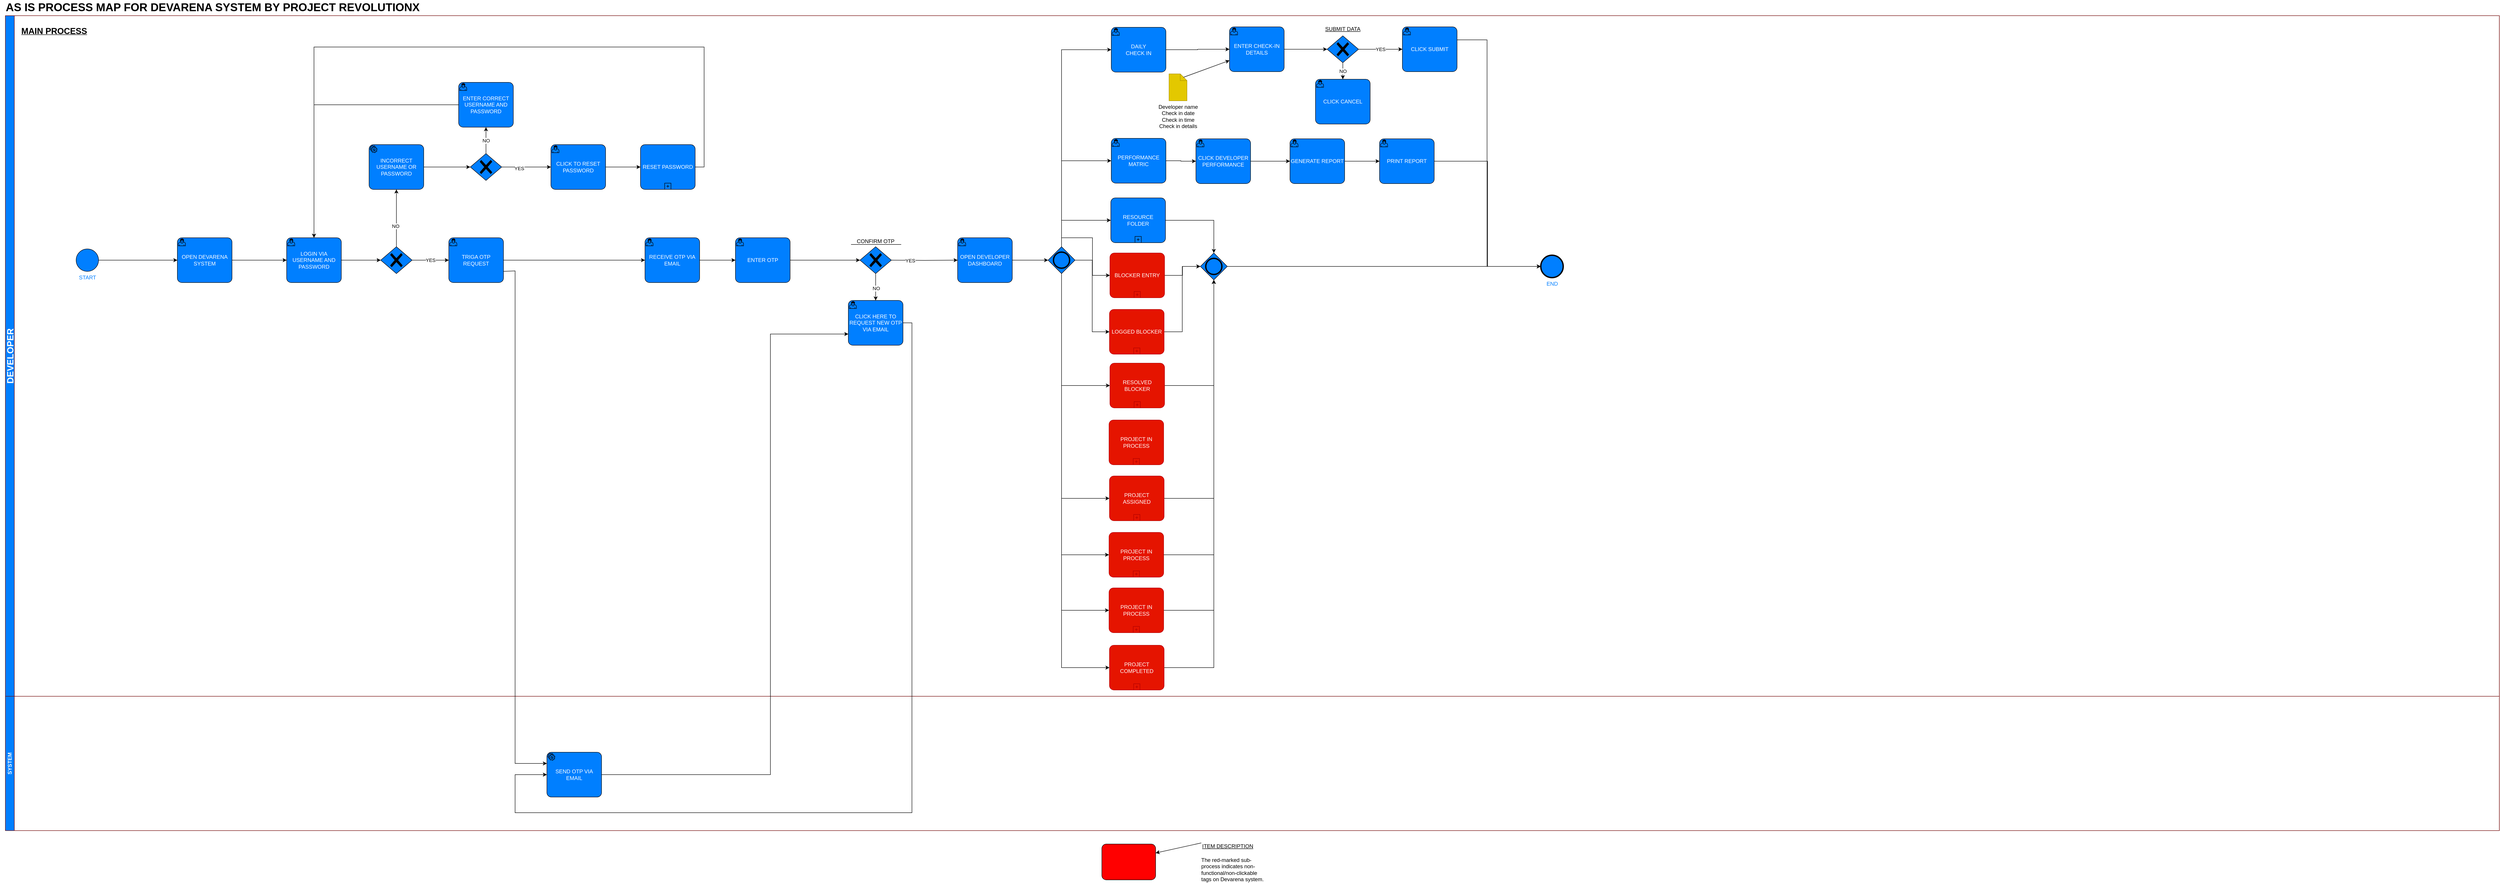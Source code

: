 <mxfile version="22.1.18" type="device" pages="3">
  <diagram name="DEVARENA MAIN PAGE" id="-qwtKMVH4pVSMc675c_6">
    <mxGraphModel dx="2565" dy="1735" grid="1" gridSize="10" guides="1" tooltips="1" connect="1" arrows="1" fold="1" page="1" pageScale="1" pageWidth="827" pageHeight="1169" math="0" shadow="0">
      <root>
        <mxCell id="0" />
        <mxCell id="1" parent="0" />
        <mxCell id="n6ikyOdwD6vbDJ4jH1YD-20" value="DEVELOPER" style="swimlane;startSize=20;horizontal=0;html=1;whiteSpace=wrap;fillColor=#007FFF;strokeColor=#6F0000;fontColor=#ffffff;fontSize=20;" parent="1" vertex="1">
          <mxGeometry x="12" y="40" width="5568" height="1520" as="geometry" />
        </mxCell>
        <mxCell id="n6ikyOdwD6vbDJ4jH1YD-22" value="&lt;font color=&quot;#007fff&quot;&gt;START&lt;/font&gt;" style="points=[[0.145,0.145,0],[0.5,0,0],[0.855,0.145,0],[1,0.5,0],[0.855,0.855,0],[0.5,1,0],[0.145,0.855,0],[0,0.5,0]];shape=mxgraph.bpmn.event;html=1;verticalLabelPosition=bottom;labelBackgroundColor=#ffffff;verticalAlign=top;align=center;perimeter=ellipsePerimeter;outlineConnect=0;aspect=fixed;outline=standard;symbol=general;fillColor=#007FFF;fontColor=#FFFFFF;" parent="n6ikyOdwD6vbDJ4jH1YD-20" vertex="1">
          <mxGeometry x="158" y="521" width="50" height="50" as="geometry" />
        </mxCell>
        <mxCell id="n6ikyOdwD6vbDJ4jH1YD-27" value="" style="edgeStyle=orthogonalEdgeStyle;rounded=0;orthogonalLoop=1;jettySize=auto;html=1;entryX=0;entryY=0.5;entryDx=0;entryDy=0;entryPerimeter=0;" parent="n6ikyOdwD6vbDJ4jH1YD-20" source="n6ikyOdwD6vbDJ4jH1YD-24" target="n6ikyOdwD6vbDJ4jH1YD-39" edge="1">
          <mxGeometry relative="1" as="geometry">
            <mxPoint x="478" y="423" as="targetPoint" />
          </mxGeometry>
        </mxCell>
        <object label="OPEN DEVARENA SYSTEM" BPMNName="Open Devarena System" Function="DEVELOPER" Tag="BPMN Task" BPMNTaskType="USER" id="n6ikyOdwD6vbDJ4jH1YD-24">
          <mxCell style="points=[[0.25,0,0],[0.5,0,0],[0.75,0,0],[1,0.25,0],[1,0.5,0],[1,0.75,0],[0.75,1,0],[0.5,1,0],[0.25,1,0],[0,0.75,0],[0,0.5,0],[0,0.25,0]];shape=mxgraph.bpmn.task;whiteSpace=wrap;rectStyle=rounded;size=10;html=1;container=1;expand=0;collapsible=0;taskMarker=user;fillColor=#007FFF;fontColor=#FFFFFF;" parent="n6ikyOdwD6vbDJ4jH1YD-20" vertex="1">
            <mxGeometry x="384" y="496" width="122" height="100" as="geometry" />
          </mxCell>
        </object>
        <mxCell id="n6ikyOdwD6vbDJ4jH1YD-25" style="edgeStyle=orthogonalEdgeStyle;rounded=0;orthogonalLoop=1;jettySize=auto;html=1;exitX=1;exitY=0.5;exitDx=0;exitDy=0;exitPerimeter=0;entryX=0;entryY=0.5;entryDx=0;entryDy=0;entryPerimeter=0;" parent="n6ikyOdwD6vbDJ4jH1YD-20" source="n6ikyOdwD6vbDJ4jH1YD-22" target="n6ikyOdwD6vbDJ4jH1YD-24" edge="1">
          <mxGeometry relative="1" as="geometry">
            <mxPoint x="250" y="325" as="targetPoint" />
          </mxGeometry>
        </mxCell>
        <object label="LOGIN VIA USERNAME AND PASSWORD" BPMNName="Login via Username and Password" Function="DEVELOPER" Tag="BPMN User task" BPMNTaskType="User" id="n6ikyOdwD6vbDJ4jH1YD-39">
          <mxCell style="points=[[0.25,0,0],[0.5,0,0],[0.75,0,0],[1,0.25,0],[1,0.5,0],[1,0.75,0],[0.75,1,0],[0.5,1,0],[0.25,1,0],[0,0.75,0],[0,0.5,0],[0,0.25,0]];shape=mxgraph.bpmn.task;whiteSpace=wrap;rectStyle=rounded;size=10;html=1;container=1;expand=0;collapsible=0;taskMarker=user;fillColor=#007FFF;fontColor=#FFFFFF;" parent="n6ikyOdwD6vbDJ4jH1YD-20" vertex="1">
            <mxGeometry x="628" y="496" width="122" height="100" as="geometry" />
          </mxCell>
        </object>
        <mxCell id="n6ikyOdwD6vbDJ4jH1YD-56" style="edgeStyle=orthogonalEdgeStyle;rounded=0;orthogonalLoop=1;jettySize=auto;html=1;exitX=0.5;exitY=0;exitDx=0;exitDy=0;exitPerimeter=0;entryX=0.5;entryY=1;entryDx=0;entryDy=0;entryPerimeter=0;" parent="n6ikyOdwD6vbDJ4jH1YD-20" source="n6ikyOdwD6vbDJ4jH1YD-42" target="n6ikyOdwD6vbDJ4jH1YD-59" edge="1">
          <mxGeometry relative="1" as="geometry">
            <mxPoint x="873" y="220" as="targetPoint" />
          </mxGeometry>
        </mxCell>
        <mxCell id="n6ikyOdwD6vbDJ4jH1YD-57" value="NO" style="edgeLabel;html=1;align=center;verticalAlign=middle;resizable=0;points=[];" parent="n6ikyOdwD6vbDJ4jH1YD-56" vertex="1" connectable="0">
          <mxGeometry x="-0.285" y="3" relative="1" as="geometry">
            <mxPoint x="1" as="offset" />
          </mxGeometry>
        </mxCell>
        <object label="&lt;u&gt;LOGIN SUCCESSFUL?&lt;/u&gt;" BPMNName="LOGIN SUCCESSFUL?" BPMNType="EXCLUSIVE" Function="EXCLUSIVE DECISION" Tag="BPMN GATEWAY" TaskType="DEVELOPER" id="n6ikyOdwD6vbDJ4jH1YD-42">
          <mxCell style="points=[[0.25,0.25,0],[0.5,0,0],[0.75,0.25,0],[1,0.5,0],[0.75,0.75,0],[0.5,1,0],[0.25,0.75,0],[0,0.5,0]];shape=mxgraph.bpmn.gateway2;html=1;verticalLabelPosition=bottom;labelBackgroundColor=#ffffff;verticalAlign=top;align=center;perimeter=rhombusPerimeter;outlineConnect=0;outline=none;symbol=none;gwType=exclusive;fontColor=#FFFFFF;fillColor=#007FFF;" parent="n6ikyOdwD6vbDJ4jH1YD-20" vertex="1">
            <mxGeometry x="838" y="516" width="70" height="60" as="geometry" />
          </mxCell>
        </object>
        <mxCell id="n6ikyOdwD6vbDJ4jH1YD-45" style="edgeStyle=orthogonalEdgeStyle;rounded=0;orthogonalLoop=1;jettySize=auto;html=1;exitX=1;exitY=0.5;exitDx=0;exitDy=0;exitPerimeter=0;entryX=0;entryY=0.5;entryDx=0;entryDy=0;entryPerimeter=0;" parent="n6ikyOdwD6vbDJ4jH1YD-20" source="n6ikyOdwD6vbDJ4jH1YD-39" target="n6ikyOdwD6vbDJ4jH1YD-42" edge="1">
          <mxGeometry relative="1" as="geometry" />
        </mxCell>
        <mxCell id="BVa-1HyE_W6s3Xwkf7jk-14" style="edgeStyle=orthogonalEdgeStyle;rounded=0;orthogonalLoop=1;jettySize=auto;html=1;exitX=1;exitY=0.5;exitDx=0;exitDy=0;exitPerimeter=0;entryX=0;entryY=0.5;entryDx=0;entryDy=0;entryPerimeter=0;" parent="n6ikyOdwD6vbDJ4jH1YD-20" source="n6ikyOdwD6vbDJ4jH1YD-52" target="BVa-1HyE_W6s3Xwkf7jk-13" edge="1">
          <mxGeometry relative="1" as="geometry">
            <mxPoint x="1458" y="423" as="targetPoint" />
          </mxGeometry>
        </mxCell>
        <object label="TRIGA OTP REQUEST" BPMNName="OTP REQUEST" TaskType="DEVELOPER" Function="USER" Tag="BPMN User task" id="n6ikyOdwD6vbDJ4jH1YD-52">
          <mxCell style="points=[[0.25,0,0],[0.5,0,0],[0.75,0,0],[1,0.25,0],[1,0.5,0],[1,0.75,0],[0.75,1,0],[0.5,1,0],[0.25,1,0],[0,0.75,0],[0,0.5,0],[0,0.25,0]];shape=mxgraph.bpmn.task;whiteSpace=wrap;rectStyle=rounded;size=10;html=1;container=1;expand=0;collapsible=0;taskMarker=user;fillColor=#007FFF;fontColor=#FFFFFF;" parent="n6ikyOdwD6vbDJ4jH1YD-20" vertex="1">
            <mxGeometry x="990" y="496" width="122" height="100" as="geometry" />
          </mxCell>
        </object>
        <mxCell id="n6ikyOdwD6vbDJ4jH1YD-53" value="YES" style="edgeStyle=orthogonalEdgeStyle;rounded=0;orthogonalLoop=1;jettySize=auto;html=1;exitX=1;exitY=0.5;exitDx=0;exitDy=0;exitPerimeter=0;entryX=0;entryY=0.5;entryDx=0;entryDy=0;entryPerimeter=0;" parent="n6ikyOdwD6vbDJ4jH1YD-20" source="n6ikyOdwD6vbDJ4jH1YD-42" target="n6ikyOdwD6vbDJ4jH1YD-52" edge="1">
          <mxGeometry relative="1" as="geometry" />
        </mxCell>
        <object label="INCORRECT USERNAME OR PASSWORD" BPMNName="BPMN User task" Function="SYSTEM" Tag="BPMN2.0 Task" BPMNTaskType="SERVICE" id="n6ikyOdwD6vbDJ4jH1YD-59">
          <mxCell style="points=[[0.25,0,0],[0.5,0,0],[0.75,0,0],[1,0.25,0],[1,0.5,0],[1,0.75,0],[0.75,1,0],[0.5,1,0],[0.25,1,0],[0,0.75,0],[0,0.5,0],[0,0.25,0]];shape=mxgraph.bpmn.task;whiteSpace=wrap;rectStyle=rounded;size=10;html=1;container=1;expand=0;collapsible=0;taskMarker=service;fillColor=#007FFF;fontColor=#FFFFFF;" parent="n6ikyOdwD6vbDJ4jH1YD-20" vertex="1">
            <mxGeometry x="812" y="288" width="122" height="100" as="geometry" />
          </mxCell>
        </object>
        <mxCell id="n6ikyOdwD6vbDJ4jH1YD-65" style="edgeStyle=orthogonalEdgeStyle;rounded=0;orthogonalLoop=1;jettySize=auto;html=1;exitX=1;exitY=0.5;exitDx=0;exitDy=0;exitPerimeter=0;entryX=0;entryY=0.5;entryDx=0;entryDy=0;entryPerimeter=0;" parent="n6ikyOdwD6vbDJ4jH1YD-20" source="n6ikyOdwD6vbDJ4jH1YD-59" target="i5BgJ6rYEo7DaW5SsyDH-12" edge="1">
          <mxGeometry relative="1" as="geometry">
            <mxPoint x="1018" y="338" as="targetPoint" />
          </mxGeometry>
        </mxCell>
        <object label="CLICK TO RESET PASSWORD" BPMNName="CLICK TO RESET PASSWORD" TaskType="DEVELOPER" Function="USER" Tag="BPMN User task" id="n6ikyOdwD6vbDJ4jH1YD-68">
          <mxCell style="points=[[0.25,0,0],[0.5,0,0],[0.75,0,0],[1,0.25,0],[1,0.5,0],[1,0.75,0],[0.75,1,0],[0.5,1,0],[0.25,1,0],[0,0.75,0],[0,0.5,0],[0,0.25,0]];shape=mxgraph.bpmn.task;whiteSpace=wrap;rectStyle=rounded;size=10;html=1;container=1;expand=0;collapsible=0;taskMarker=user;fillColor=#007FFF;fontColor=#FFFFFF;" parent="n6ikyOdwD6vbDJ4jH1YD-20" vertex="1">
            <mxGeometry x="1218" y="288" width="122" height="100" as="geometry" />
          </mxCell>
        </object>
        <mxCell id="n6ikyOdwD6vbDJ4jH1YD-69" style="edgeStyle=orthogonalEdgeStyle;rounded=0;orthogonalLoop=1;jettySize=auto;html=1;entryX=0;entryY=0.5;entryDx=0;entryDy=0;entryPerimeter=0;exitX=1;exitY=0.5;exitDx=0;exitDy=0;exitPerimeter=0;" parent="n6ikyOdwD6vbDJ4jH1YD-20" source="i5BgJ6rYEo7DaW5SsyDH-12" target="n6ikyOdwD6vbDJ4jH1YD-68" edge="1">
          <mxGeometry relative="1" as="geometry">
            <mxPoint x="1118" y="338" as="sourcePoint" />
          </mxGeometry>
        </mxCell>
        <mxCell id="n6ikyOdwD6vbDJ4jH1YD-72" value="YES" style="edgeLabel;html=1;align=center;verticalAlign=middle;resizable=0;points=[];" parent="n6ikyOdwD6vbDJ4jH1YD-69" vertex="1" connectable="0">
          <mxGeometry x="-0.291" y="-3" relative="1" as="geometry">
            <mxPoint as="offset" />
          </mxGeometry>
        </mxCell>
        <object label="ENTER CORRECT USERNAME AND PASSWORD" BPMNName="ENTER CORRECT USERNAME AND PASSWORD" TaskType="DEVELOPER" Function="USER" Tag="BPMN User task" id="n6ikyOdwD6vbDJ4jH1YD-73">
          <mxCell style="points=[[0.25,0,0],[0.5,0,0],[0.75,0,0],[1,0.25,0],[1,0.5,0],[1,0.75,0],[0.75,1,0],[0.5,1,0],[0.25,1,0],[0,0.75,0],[0,0.5,0],[0,0.25,0]];shape=mxgraph.bpmn.task;whiteSpace=wrap;rectStyle=rounded;size=10;html=1;container=1;expand=0;collapsible=0;taskMarker=user;fillColor=#007FFF;fontColor=#FFFFFF;" parent="n6ikyOdwD6vbDJ4jH1YD-20" vertex="1">
            <mxGeometry x="1012" y="149" width="122" height="100" as="geometry" />
          </mxCell>
        </object>
        <mxCell id="n6ikyOdwD6vbDJ4jH1YD-75" style="edgeStyle=orthogonalEdgeStyle;rounded=0;orthogonalLoop=1;jettySize=auto;html=1;exitX=0;exitY=0.5;exitDx=0;exitDy=0;exitPerimeter=0;entryX=0.5;entryY=0;entryDx=0;entryDy=0;entryPerimeter=0;" parent="n6ikyOdwD6vbDJ4jH1YD-20" source="n6ikyOdwD6vbDJ4jH1YD-73" target="n6ikyOdwD6vbDJ4jH1YD-39" edge="1">
          <mxGeometry relative="1" as="geometry" />
        </mxCell>
        <mxCell id="poQBDzfPWepbnC_aBGZw-1" style="edgeStyle=orthogonalEdgeStyle;rounded=0;orthogonalLoop=1;jettySize=auto;html=1;exitX=1;exitY=0.5;exitDx=0;exitDy=0;exitPerimeter=0;entryX=0.5;entryY=0;entryDx=0;entryDy=0;entryPerimeter=0;" parent="n6ikyOdwD6vbDJ4jH1YD-20" source="n6ikyOdwD6vbDJ4jH1YD-78" target="n6ikyOdwD6vbDJ4jH1YD-39" edge="1">
          <mxGeometry relative="1" as="geometry">
            <mxPoint x="1958" y="330" as="targetPoint" />
            <Array as="points">
              <mxPoint x="1560" y="338" />
              <mxPoint x="1560" y="70" />
              <mxPoint x="689" y="70" />
            </Array>
          </mxGeometry>
        </mxCell>
        <UserObject label="RESET PASSWORD" link="data:page/id,BPuBhDIZEwWuQji1655R" BpmnActivityType="SUB-PROCESS" BpmnIsCollapsed="1" BpmnName="RESET PASSWORD" BpmnTaskType="DEVELOPER" Function="DEVELOPER" tags="BPMN2.0 TASKS" id="n6ikyOdwD6vbDJ4jH1YD-78">
          <mxCell style="points=[[0.25,0,0],[0.5,0,0],[0.75,0,0],[1,0.25,0],[1,0.5,0],[1,0.75,0],[0.75,1,0],[0.5,1,0],[0.25,1,0],[0,0.75,0],[0,0.5,0],[0,0.25,0]];shape=mxgraph.bpmn.task;whiteSpace=wrap;rectStyle=rounded;size=10;html=1;container=1;expand=0;collapsible=0;taskMarker=abstract;isLoopSub=1;fillColor=#007FFF;fontColor=#FFFFFF;" parent="n6ikyOdwD6vbDJ4jH1YD-20" vertex="1">
            <mxGeometry x="1418" y="288" width="122" height="100" as="geometry" />
          </mxCell>
        </UserObject>
        <mxCell id="n6ikyOdwD6vbDJ4jH1YD-79" style="edgeStyle=orthogonalEdgeStyle;rounded=0;orthogonalLoop=1;jettySize=auto;html=1;exitX=1;exitY=0.5;exitDx=0;exitDy=0;exitPerimeter=0;entryX=0;entryY=0.5;entryDx=0;entryDy=0;entryPerimeter=0;" parent="n6ikyOdwD6vbDJ4jH1YD-20" source="n6ikyOdwD6vbDJ4jH1YD-68" target="n6ikyOdwD6vbDJ4jH1YD-78" edge="1">
          <mxGeometry relative="1" as="geometry" />
        </mxCell>
        <object label="CLICK HERE TO REQUEST NEW OTP VIA EMAIL" BPMNName="Login via Username and Password" TaskType="DEVELOPER" Function="USER" Tag="BPMN User task" id="BVa-1HyE_W6s3Xwkf7jk-1">
          <mxCell style="points=[[0.25,0,0],[0.5,0,0],[0.75,0,0],[1,0.25,0],[1,0.5,0],[1,0.75,0],[0.75,1,0],[0.5,1,0],[0.25,1,0],[0,0.75,0],[0,0.5,0],[0,0.25,0]];shape=mxgraph.bpmn.task;whiteSpace=wrap;rectStyle=rounded;size=10;html=1;container=1;expand=0;collapsible=0;taskMarker=user;fillColor=#007FFF;fontColor=#FFFFFF;" parent="n6ikyOdwD6vbDJ4jH1YD-20" vertex="1">
            <mxGeometry x="1882" y="636" width="122" height="100" as="geometry" />
          </mxCell>
        </object>
        <mxCell id="BVa-1HyE_W6s3Xwkf7jk-2" style="edgeStyle=orthogonalEdgeStyle;rounded=0;orthogonalLoop=1;jettySize=auto;html=1;exitX=0.5;exitY=1;exitDx=0;exitDy=0;exitPerimeter=0;entryX=0.5;entryY=0;entryDx=0;entryDy=0;entryPerimeter=0;" parent="n6ikyOdwD6vbDJ4jH1YD-20" source="mFASC7Nj9VBptrTL9IM7-1" target="BVa-1HyE_W6s3Xwkf7jk-1" edge="1">
          <mxGeometry relative="1" as="geometry">
            <mxPoint x="1943" y="576" as="sourcePoint" />
          </mxGeometry>
        </mxCell>
        <mxCell id="BVa-1HyE_W6s3Xwkf7jk-10" value="NO" style="edgeLabel;html=1;align=center;verticalAlign=middle;resizable=0;points=[];" parent="BVa-1HyE_W6s3Xwkf7jk-2" vertex="1" connectable="0">
          <mxGeometry x="0.1" y="1" relative="1" as="geometry">
            <mxPoint as="offset" />
          </mxGeometry>
        </mxCell>
        <mxCell id="BVa-1HyE_W6s3Xwkf7jk-21" value="" style="edgeStyle=orthogonalEdgeStyle;rounded=0;orthogonalLoop=1;jettySize=auto;html=1;" parent="n6ikyOdwD6vbDJ4jH1YD-20" source="BVa-1HyE_W6s3Xwkf7jk-13" target="BVa-1HyE_W6s3Xwkf7jk-20" edge="1">
          <mxGeometry relative="1" as="geometry" />
        </mxCell>
        <object label="RECEIVE OTP VIA EMAIL" BPMNName="Login via Username and Password" TaskType="DEVELOPER" Function="USER" Tag="BPMN User task" id="BVa-1HyE_W6s3Xwkf7jk-13">
          <mxCell style="points=[[0.25,0,0],[0.5,0,0],[0.75,0,0],[1,0.25,0],[1,0.5,0],[1,0.75,0],[0.75,1,0],[0.5,1,0],[0.25,1,0],[0,0.75,0],[0,0.5,0],[0,0.25,0]];shape=mxgraph.bpmn.task;whiteSpace=wrap;rectStyle=rounded;size=10;html=1;container=1;expand=0;collapsible=0;taskMarker=user;fillColor=#007FFF;fontColor=#FFFFFF;" parent="n6ikyOdwD6vbDJ4jH1YD-20" vertex="1">
            <mxGeometry x="1428" y="496" width="122" height="100" as="geometry" />
          </mxCell>
        </object>
        <mxCell id="BVa-1HyE_W6s3Xwkf7jk-16" style="edgeStyle=orthogonalEdgeStyle;rounded=0;orthogonalLoop=1;jettySize=auto;html=1;exitX=1;exitY=0.5;exitDx=0;exitDy=0;exitPerimeter=0;entryX=0;entryY=0.5;entryDx=0;entryDy=0;entryPerimeter=0;" parent="n6ikyOdwD6vbDJ4jH1YD-20" target="VmmCgNPpkh0DlQAAdBlS-7" edge="1">
          <mxGeometry relative="1" as="geometry">
            <mxPoint x="1978" y="546" as="sourcePoint" />
            <mxPoint x="2122" y="423" as="targetPoint" />
          </mxGeometry>
        </mxCell>
        <mxCell id="BVa-1HyE_W6s3Xwkf7jk-17" value="YES" style="edgeLabel;html=1;align=center;verticalAlign=middle;resizable=0;points=[];" parent="BVa-1HyE_W6s3Xwkf7jk-16" vertex="1" connectable="0">
          <mxGeometry x="-0.431" relative="1" as="geometry">
            <mxPoint as="offset" />
          </mxGeometry>
        </mxCell>
        <mxCell id="BVa-1HyE_W6s3Xwkf7jk-18" value="CONFIRM OTP" style="text;html=1;strokeColor=none;fillColor=none;align=center;verticalAlign=middle;whiteSpace=wrap;rounded=0;" parent="n6ikyOdwD6vbDJ4jH1YD-20" vertex="1">
          <mxGeometry x="1868" y="489" width="150" height="30" as="geometry" />
        </mxCell>
        <mxCell id="BVa-1HyE_W6s3Xwkf7jk-19" value="" style="line;strokeWidth=1;rotatable=0;dashed=0;labelPosition=right;align=left;verticalAlign=middle;spacingTop=0;spacingLeft=6;points=[];portConstraint=eastwest;" parent="n6ikyOdwD6vbDJ4jH1YD-20" vertex="1">
          <mxGeometry x="1888" y="506" width="112" height="10" as="geometry" />
        </mxCell>
        <object label="ENTER OTP" BPMNName="Login via Username and Password" TaskType="DEVELOPER" Function="USER" Tag="BPMN User task" id="BVa-1HyE_W6s3Xwkf7jk-20">
          <mxCell style="points=[[0.25,0,0],[0.5,0,0],[0.75,0,0],[1,0.25,0],[1,0.5,0],[1,0.75,0],[0.75,1,0],[0.5,1,0],[0.25,1,0],[0,0.75,0],[0,0.5,0],[0,0.25,0]];shape=mxgraph.bpmn.task;whiteSpace=wrap;rectStyle=rounded;size=10;html=1;container=1;expand=0;collapsible=0;taskMarker=user;fillColor=#007FFF;fontColor=#FFFFFF;" parent="n6ikyOdwD6vbDJ4jH1YD-20" vertex="1">
            <mxGeometry x="1630" y="496" width="122" height="100" as="geometry" />
          </mxCell>
        </object>
        <mxCell id="BVa-1HyE_W6s3Xwkf7jk-22" style="edgeStyle=orthogonalEdgeStyle;rounded=0;orthogonalLoop=1;jettySize=auto;html=1;exitX=1;exitY=0.5;exitDx=0;exitDy=0;exitPerimeter=0;entryX=0;entryY=0.5;entryDx=0;entryDy=0;entryPerimeter=0;" parent="n6ikyOdwD6vbDJ4jH1YD-20" source="BVa-1HyE_W6s3Xwkf7jk-20" target="mFASC7Nj9VBptrTL9IM7-1" edge="1">
          <mxGeometry relative="1" as="geometry">
            <mxPoint x="1908" y="546" as="targetPoint" />
          </mxGeometry>
        </mxCell>
        <object label="OPEN DEVELOPER DASHBOARD" BPMNName="Login via Username and Password" TaskType="DEVELOPER" Function="USER" Tag="BPMN User task" id="VmmCgNPpkh0DlQAAdBlS-7">
          <mxCell style="points=[[0.25,0,0],[0.5,0,0],[0.75,0,0],[1,0.25,0],[1,0.5,0],[1,0.75,0],[0.75,1,0],[0.5,1,0],[0.25,1,0],[0,0.75,0],[0,0.5,0],[0,0.25,0]];shape=mxgraph.bpmn.task;whiteSpace=wrap;rectStyle=rounded;size=10;html=1;container=1;expand=0;collapsible=0;taskMarker=user;fillColor=#007FFF;fontColor=#FFFFFF;" parent="n6ikyOdwD6vbDJ4jH1YD-20" vertex="1">
            <mxGeometry x="2126" y="496" width="122" height="100" as="geometry" />
          </mxCell>
        </object>
        <object label="" BPMNType="Gateways" id="VmmCgNPpkh0DlQAAdBlS-8">
          <mxCell style="points=[[0.25,0.25,0],[0.5,0,0],[0.75,0.25,0],[1,0.5,0],[0.75,0.75,0],[0.5,1,0],[0.25,0.75,0],[0,0.5,0]];shape=mxgraph.bpmn.gateway2;html=1;verticalLabelPosition=bottom;labelBackgroundColor=#ffffff;verticalAlign=top;align=center;perimeter=rhombusPerimeter;outlineConnect=0;outline=end;symbol=general;fillColor=#007FFF;fontColor=#FFFFFF;" parent="n6ikyOdwD6vbDJ4jH1YD-20" vertex="1">
            <mxGeometry x="2328" y="516" width="60" height="60" as="geometry" />
          </mxCell>
        </object>
        <mxCell id="VmmCgNPpkh0DlQAAdBlS-9" style="edgeStyle=orthogonalEdgeStyle;rounded=0;orthogonalLoop=1;jettySize=auto;html=1;exitX=1;exitY=0.5;exitDx=0;exitDy=0;exitPerimeter=0;entryX=0;entryY=0.5;entryDx=0;entryDy=0;entryPerimeter=0;" parent="n6ikyOdwD6vbDJ4jH1YD-20" source="VmmCgNPpkh0DlQAAdBlS-7" target="VmmCgNPpkh0DlQAAdBlS-8" edge="1">
          <mxGeometry relative="1" as="geometry" />
        </mxCell>
        <mxCell id="VmmCgNPpkh0DlQAAdBlS-13" style="edgeStyle=orthogonalEdgeStyle;rounded=0;orthogonalLoop=1;jettySize=auto;html=1;exitX=0.5;exitY=0;exitDx=0;exitDy=0;exitPerimeter=0;entryX=0;entryY=0.5;entryDx=0;entryDy=0;entryPerimeter=0;" parent="n6ikyOdwD6vbDJ4jH1YD-20" source="VmmCgNPpkh0DlQAAdBlS-8" target="BzRaJ8g7mOzz6QsMZGS1-1" edge="1">
          <mxGeometry relative="1" as="geometry">
            <mxPoint x="2398" y="420" as="targetPoint" />
          </mxGeometry>
        </mxCell>
        <mxCell id="VmmCgNPpkh0DlQAAdBlS-14" style="edgeStyle=orthogonalEdgeStyle;rounded=0;orthogonalLoop=1;jettySize=auto;html=1;exitX=1;exitY=0.5;exitDx=0;exitDy=0;exitPerimeter=0;entryX=0;entryY=0.5;entryDx=0;entryDy=0;entryPerimeter=0;" parent="n6ikyOdwD6vbDJ4jH1YD-20" source="VmmCgNPpkh0DlQAAdBlS-8" target="BzRaJ8g7mOzz6QsMZGS1-5" edge="1">
          <mxGeometry relative="1" as="geometry">
            <mxPoint x="2469.0" y="546" as="targetPoint" />
          </mxGeometry>
        </mxCell>
        <mxCell id="VmmCgNPpkh0DlQAAdBlS-15" style="edgeStyle=orthogonalEdgeStyle;rounded=0;orthogonalLoop=1;jettySize=auto;html=1;exitX=0.5;exitY=1;exitDx=0;exitDy=0;exitPerimeter=0;entryX=0;entryY=0.5;entryDx=0;entryDy=0;entryPerimeter=0;" parent="n6ikyOdwD6vbDJ4jH1YD-20" source="VmmCgNPpkh0DlQAAdBlS-8" target="BzRaJ8g7mOzz6QsMZGS1-4" edge="1">
          <mxGeometry relative="1" as="geometry">
            <mxPoint x="2469.0" y="667.0" as="targetPoint" />
          </mxGeometry>
        </mxCell>
        <mxCell id="VmmCgNPpkh0DlQAAdBlS-17" style="edgeStyle=orthogonalEdgeStyle;rounded=0;orthogonalLoop=1;jettySize=auto;html=1;exitX=0.5;exitY=0;exitDx=0;exitDy=0;exitPerimeter=0;entryX=0;entryY=0.5;entryDx=0;entryDy=0;entryPerimeter=0;" parent="n6ikyOdwD6vbDJ4jH1YD-20" source="VmmCgNPpkh0DlQAAdBlS-8" target="i5BgJ6rYEo7DaW5SsyDH-15" edge="1">
          <mxGeometry relative="1" as="geometry">
            <mxPoint x="2408" y="309" as="targetPoint" />
          </mxGeometry>
        </mxCell>
        <mxCell id="VmmCgNPpkh0DlQAAdBlS-19" style="edgeStyle=orthogonalEdgeStyle;rounded=0;orthogonalLoop=1;jettySize=auto;html=1;exitX=0.5;exitY=0;exitDx=0;exitDy=0;exitPerimeter=0;entryX=0;entryY=0.5;entryDx=0;entryDy=0;entryPerimeter=0;" parent="n6ikyOdwD6vbDJ4jH1YD-20" source="VmmCgNPpkh0DlQAAdBlS-8" target="i5BgJ6rYEo7DaW5SsyDH-14" edge="1">
          <mxGeometry relative="1" as="geometry">
            <mxPoint x="2428" y="180" as="targetPoint" />
          </mxGeometry>
        </mxCell>
        <mxCell id="VmmCgNPpkh0DlQAAdBlS-23" style="edgeStyle=orthogonalEdgeStyle;rounded=0;orthogonalLoop=1;jettySize=auto;html=1;exitX=0.5;exitY=1;exitDx=0;exitDy=0;exitPerimeter=0;entryX=0;entryY=0.5;entryDx=0;entryDy=0;entryPerimeter=0;" parent="n6ikyOdwD6vbDJ4jH1YD-20" source="VmmCgNPpkh0DlQAAdBlS-8" target="BzRaJ8g7mOzz6QsMZGS1-3" edge="1">
          <mxGeometry relative="1" as="geometry">
            <mxPoint x="2469.0" y="786" as="targetPoint" />
          </mxGeometry>
        </mxCell>
        <mxCell id="VmmCgNPpkh0DlQAAdBlS-24" style="edgeStyle=orthogonalEdgeStyle;rounded=0;orthogonalLoop=1;jettySize=auto;html=1;exitX=0.5;exitY=1;exitDx=0;exitDy=0;exitPerimeter=0;entryX=0;entryY=0.5;entryDx=0;entryDy=0;entryPerimeter=0;" parent="n6ikyOdwD6vbDJ4jH1YD-20" source="VmmCgNPpkh0DlQAAdBlS-8" target="BzRaJ8g7mOzz6QsMZGS1-6" edge="1">
          <mxGeometry relative="1" as="geometry">
            <mxPoint x="2469.0" y="909" as="targetPoint" />
          </mxGeometry>
        </mxCell>
        <mxCell id="VmmCgNPpkh0DlQAAdBlS-25" style="edgeStyle=orthogonalEdgeStyle;rounded=0;orthogonalLoop=1;jettySize=auto;html=1;exitX=0.5;exitY=1;exitDx=0;exitDy=0;exitPerimeter=0;entryX=0;entryY=0.5;entryDx=0;entryDy=0;entryPerimeter=0;" parent="n6ikyOdwD6vbDJ4jH1YD-20" source="VmmCgNPpkh0DlQAAdBlS-8" target="BzRaJ8g7mOzz6QsMZGS1-2" edge="1">
          <mxGeometry relative="1" as="geometry">
            <mxPoint x="2469.0" y="1029" as="targetPoint" />
          </mxGeometry>
        </mxCell>
        <mxCell id="VmmCgNPpkh0DlQAAdBlS-35" style="edgeStyle=orthogonalEdgeStyle;rounded=0;orthogonalLoop=1;jettySize=auto;html=1;exitX=0.5;exitY=0;exitDx=0;exitDy=0;exitPerimeter=0;entryX=0;entryY=0.5;entryDx=0;entryDy=0;entryPerimeter=0;" parent="n6ikyOdwD6vbDJ4jH1YD-20" source="VmmCgNPpkh0DlQAAdBlS-8" target="i5BgJ6rYEo7DaW5SsyDH-13" edge="1">
          <mxGeometry relative="1" as="geometry">
            <mxPoint x="2378" y="90" as="targetPoint" />
          </mxGeometry>
        </mxCell>
        <mxCell id="VmmCgNPpkh0DlQAAdBlS-36" value="NO" style="edgeStyle=orthogonalEdgeStyle;rounded=0;orthogonalLoop=1;jettySize=auto;html=1;entryX=0.5;entryY=1;entryDx=0;entryDy=0;entryPerimeter=0;exitX=0.5;exitY=0;exitDx=0;exitDy=0;exitPerimeter=0;" parent="n6ikyOdwD6vbDJ4jH1YD-20" source="i5BgJ6rYEo7DaW5SsyDH-12" target="n6ikyOdwD6vbDJ4jH1YD-73" edge="1">
          <mxGeometry relative="1" as="geometry">
            <mxPoint x="1073" y="300" as="sourcePoint" />
          </mxGeometry>
        </mxCell>
        <mxCell id="k5JW-jUsKY5SJ_9-iN_v-2" value="" style="edgeStyle=orthogonalEdgeStyle;rounded=0;orthogonalLoop=1;jettySize=auto;html=1;entryX=0;entryY=0.5;entryDx=0;entryDy=0;entryPerimeter=0;" parent="n6ikyOdwD6vbDJ4jH1YD-20" source="VmmCgNPpkh0DlQAAdBlS-37" target="k5JW-jUsKY5SJ_9-iN_v-3" edge="1">
          <mxGeometry relative="1" as="geometry">
            <mxPoint x="2799" y="546" as="targetPoint" />
          </mxGeometry>
        </mxCell>
        <object label="" BPMNType="Gateways" id="VmmCgNPpkh0DlQAAdBlS-37">
          <mxCell style="points=[[0.25,0.25,0],[0.5,0,0],[0.75,0.25,0],[1,0.5,0],[0.75,0.75,0],[0.5,1,0],[0.25,0.75,0],[0,0.5,0]];shape=mxgraph.bpmn.gateway2;html=1;verticalLabelPosition=bottom;labelBackgroundColor=#ffffff;verticalAlign=top;align=center;perimeter=rhombusPerimeter;outlineConnect=0;outline=end;symbol=general;fillColor=#007FFF;fontColor=#FFFFFF;" parent="n6ikyOdwD6vbDJ4jH1YD-20" vertex="1">
            <mxGeometry x="2668" y="530" width="60" height="60" as="geometry" />
          </mxCell>
        </object>
        <mxCell id="VmmCgNPpkh0DlQAAdBlS-39" style="edgeStyle=orthogonalEdgeStyle;rounded=0;orthogonalLoop=1;jettySize=auto;html=1;exitX=1;exitY=0.5;exitDx=0;exitDy=0;exitPerimeter=0;entryX=0;entryY=0.5;entryDx=0;entryDy=0;entryPerimeter=0;" parent="n6ikyOdwD6vbDJ4jH1YD-20" source="BzRaJ8g7mOzz6QsMZGS1-5" target="VmmCgNPpkh0DlQAAdBlS-37" edge="1">
          <mxGeometry relative="1" as="geometry">
            <mxPoint x="2591" y="546" as="sourcePoint" />
          </mxGeometry>
        </mxCell>
        <mxCell id="VmmCgNPpkh0DlQAAdBlS-40" style="edgeStyle=orthogonalEdgeStyle;rounded=0;orthogonalLoop=1;jettySize=auto;html=1;exitX=1;exitY=0.5;exitDx=0;exitDy=0;exitPerimeter=0;entryX=0;entryY=0.5;entryDx=0;entryDy=0;entryPerimeter=0;" parent="n6ikyOdwD6vbDJ4jH1YD-20" source="BzRaJ8g7mOzz6QsMZGS1-1" target="VmmCgNPpkh0DlQAAdBlS-37" edge="1">
          <mxGeometry relative="1" as="geometry">
            <mxPoint x="2591" y="429" as="sourcePoint" />
          </mxGeometry>
        </mxCell>
        <mxCell id="VmmCgNPpkh0DlQAAdBlS-41" style="edgeStyle=orthogonalEdgeStyle;rounded=0;orthogonalLoop=1;jettySize=auto;html=1;exitX=1;exitY=0.5;exitDx=0;exitDy=0;exitPerimeter=0;entryX=0.5;entryY=0;entryDx=0;entryDy=0;entryPerimeter=0;" parent="n6ikyOdwD6vbDJ4jH1YD-20" source="i5BgJ6rYEo7DaW5SsyDH-15" target="VmmCgNPpkh0DlQAAdBlS-37" edge="1">
          <mxGeometry relative="1" as="geometry">
            <mxPoint x="2591.0" y="309.0" as="sourcePoint" />
            <mxPoint x="2697.0" y="309" as="targetPoint" />
          </mxGeometry>
        </mxCell>
        <mxCell id="VmmCgNPpkh0DlQAAdBlS-44" style="edgeStyle=orthogonalEdgeStyle;rounded=0;orthogonalLoop=1;jettySize=auto;html=1;exitX=1;exitY=0.5;exitDx=0;exitDy=0;exitPerimeter=0;entryX=0.5;entryY=1;entryDx=0;entryDy=0;entryPerimeter=0;" parent="n6ikyOdwD6vbDJ4jH1YD-20" source="BzRaJ8g7mOzz6QsMZGS1-4" target="VmmCgNPpkh0DlQAAdBlS-37" edge="1">
          <mxGeometry relative="1" as="geometry">
            <mxPoint x="2591" y="667.0" as="sourcePoint" />
          </mxGeometry>
        </mxCell>
        <mxCell id="VmmCgNPpkh0DlQAAdBlS-46" style="edgeStyle=orthogonalEdgeStyle;rounded=0;orthogonalLoop=1;jettySize=auto;html=1;exitX=1;exitY=0.5;exitDx=0;exitDy=0;exitPerimeter=0;entryX=0.5;entryY=1;entryDx=0;entryDy=0;entryPerimeter=0;" parent="n6ikyOdwD6vbDJ4jH1YD-20" source="BzRaJ8g7mOzz6QsMZGS1-3" target="VmmCgNPpkh0DlQAAdBlS-37" edge="1">
          <mxGeometry relative="1" as="geometry">
            <mxPoint x="2591" y="786" as="sourcePoint" />
          </mxGeometry>
        </mxCell>
        <mxCell id="VmmCgNPpkh0DlQAAdBlS-47" style="edgeStyle=orthogonalEdgeStyle;rounded=0;orthogonalLoop=1;jettySize=auto;html=1;exitX=1;exitY=0.5;exitDx=0;exitDy=0;exitPerimeter=0;entryX=0.5;entryY=1;entryDx=0;entryDy=0;entryPerimeter=0;" parent="n6ikyOdwD6vbDJ4jH1YD-20" source="BzRaJ8g7mOzz6QsMZGS1-6" target="VmmCgNPpkh0DlQAAdBlS-37" edge="1">
          <mxGeometry relative="1" as="geometry">
            <mxPoint x="2591" y="909" as="sourcePoint" />
          </mxGeometry>
        </mxCell>
        <mxCell id="VmmCgNPpkh0DlQAAdBlS-48" style="edgeStyle=orthogonalEdgeStyle;rounded=0;orthogonalLoop=1;jettySize=auto;html=1;exitX=1;exitY=0.5;exitDx=0;exitDy=0;exitPerimeter=0;entryX=0.5;entryY=1;entryDx=0;entryDy=0;entryPerimeter=0;" parent="n6ikyOdwD6vbDJ4jH1YD-20" source="BzRaJ8g7mOzz6QsMZGS1-2" target="VmmCgNPpkh0DlQAAdBlS-37" edge="1">
          <mxGeometry relative="1" as="geometry">
            <mxPoint x="2591" y="1029" as="sourcePoint" />
          </mxGeometry>
        </mxCell>
        <mxCell id="k5JW-jUsKY5SJ_9-iN_v-3" value="END" style="points=[[0.145,0.145,0],[0.5,0,0],[0.855,0.145,0],[1,0.5,0],[0.855,0.855,0],[0.5,1,0],[0.145,0.855,0],[0,0.5,0]];shape=mxgraph.bpmn.event;html=1;verticalLabelPosition=bottom;labelBackgroundColor=#ffffff;verticalAlign=top;align=center;perimeter=ellipsePerimeter;outlineConnect=0;aspect=fixed;outline=end;symbol=terminate2;fillColor=#007FFF;fontColor=#007FFF;" parent="n6ikyOdwD6vbDJ4jH1YD-20" vertex="1">
          <mxGeometry x="3428" y="535" width="50" height="50" as="geometry" />
        </mxCell>
        <object label="Developer name&lt;br&gt;Check in date&lt;br&gt;Check in time&lt;br&gt;Check in details" BPMNTYPE="OBJECT DATE" id="k5JW-jUsKY5SJ_9-iN_v-17">
          <mxCell style="shape=mxgraph.bpmn.data;labelPosition=center;verticalLabelPosition=bottom;align=center;verticalAlign=top;size=15;html=1;fillColor=#e3c800;fontColor=#000000;strokeColor=#B09500;" parent="n6ikyOdwD6vbDJ4jH1YD-20" vertex="1">
            <mxGeometry x="2598" y="130" width="40" height="60" as="geometry" />
          </mxCell>
        </object>
        <mxCell id="k5JW-jUsKY5SJ_9-iN_v-25" value="SUBMIT DATA" style="text;html=1;strokeColor=none;fillColor=none;align=center;verticalAlign=middle;whiteSpace=wrap;rounded=0;fontStyle=4" parent="n6ikyOdwD6vbDJ4jH1YD-20" vertex="1">
          <mxGeometry x="2937" y="15" width="98" height="30" as="geometry" />
        </mxCell>
        <mxCell id="_pf3qi-dC9bOUeD9GOUZ-1" value="YES" style="edgeStyle=orthogonalEdgeStyle;rounded=0;orthogonalLoop=1;jettySize=auto;html=1;exitX=1;exitY=0.5;exitDx=0;exitDy=0;exitPerimeter=0;entryX=0;entryY=0.5;entryDx=0;entryDy=0;entryPerimeter=0;" parent="n6ikyOdwD6vbDJ4jH1YD-20" source="mFASC7Nj9VBptrTL9IM7-3" target="BzRaJ8g7mOzz6QsMZGS1-12" edge="1">
          <mxGeometry relative="1" as="geometry">
            <mxPoint x="4797" y="66" as="sourcePoint" />
            <mxPoint x="4871.0" y="68" as="targetPoint" />
          </mxGeometry>
        </mxCell>
        <mxCell id="_pf3qi-dC9bOUeD9GOUZ-7" value="NO" style="edgeStyle=orthogonalEdgeStyle;rounded=0;orthogonalLoop=1;jettySize=auto;html=1;exitX=0.5;exitY=1;exitDx=0;exitDy=0;exitPerimeter=0;entryX=0.5;entryY=0;entryDx=0;entryDy=0;entryPerimeter=0;" parent="n6ikyOdwD6vbDJ4jH1YD-20" source="mFASC7Nj9VBptrTL9IM7-3" target="BzRaJ8g7mOzz6QsMZGS1-13" edge="1">
          <mxGeometry relative="1" as="geometry">
            <mxPoint x="4767" y="96" as="sourcePoint" />
            <mxPoint x="4767.0" y="134" as="targetPoint" />
          </mxGeometry>
        </mxCell>
        <mxCell id="_pf3qi-dC9bOUeD9GOUZ-17" value="&lt;b&gt;&lt;font style=&quot;font-size: 19px;&quot;&gt;MAIN PROCESS&lt;/font&gt;&lt;/b&gt;" style="text;html=1;strokeColor=none;fillColor=none;align=center;verticalAlign=middle;whiteSpace=wrap;rounded=0;fontStyle=4" parent="n6ikyOdwD6vbDJ4jH1YD-20" vertex="1">
          <mxGeometry x="28" y="20" width="162" height="30" as="geometry" />
        </mxCell>
        <mxCell id="_pf3qi-dC9bOUeD9GOUZ-21" style="edgeStyle=orthogonalEdgeStyle;rounded=0;orthogonalLoop=1;jettySize=auto;html=1;exitX=1;exitY=0.5;exitDx=0;exitDy=0;exitPerimeter=0;entryX=0;entryY=0.5;entryDx=0;entryDy=0;entryPerimeter=0;" parent="n6ikyOdwD6vbDJ4jH1YD-20" source="i5BgJ6rYEo7DaW5SsyDH-13" target="BzRaJ8g7mOzz6QsMZGS1-10" edge="1">
          <mxGeometry relative="1" as="geometry">
            <mxPoint x="4416.0" y="70" as="targetPoint" />
            <mxPoint x="2751" y="70" as="sourcePoint" />
          </mxGeometry>
        </mxCell>
        <mxCell id="_pf3qi-dC9bOUeD9GOUZ-32" value="" style="edgeStyle=orthogonalEdgeStyle;rounded=0;orthogonalLoop=1;jettySize=auto;html=1;exitX=1;exitY=0.5;exitDx=0;exitDy=0;exitPerimeter=0;entryX=0;entryY=0.5;entryDx=0;entryDy=0;entryPerimeter=0;" parent="n6ikyOdwD6vbDJ4jH1YD-20" source="BzRaJ8g7mOzz6QsMZGS1-7" target="BzRaJ8g7mOzz6QsMZGS1-8" edge="1">
          <mxGeometry relative="1" as="geometry">
            <mxPoint x="3640" y="188" as="sourcePoint" />
            <mxPoint x="3720" y="188" as="targetPoint" />
          </mxGeometry>
        </mxCell>
        <mxCell id="_pf3qi-dC9bOUeD9GOUZ-30" value="" style="edgeStyle=orthogonalEdgeStyle;rounded=0;orthogonalLoop=1;jettySize=auto;html=1;exitX=1;exitY=0.5;exitDx=0;exitDy=0;exitPerimeter=0;entryX=0;entryY=0.5;entryDx=0;entryDy=0;entryPerimeter=0;" parent="n6ikyOdwD6vbDJ4jH1YD-20" source="i5BgJ6rYEo7DaW5SsyDH-14" target="BzRaJ8g7mOzz6QsMZGS1-7" edge="1">
          <mxGeometry relative="1" as="geometry">
            <mxPoint x="3518" y="188" as="targetPoint" />
            <mxPoint x="2746" y="188" as="sourcePoint" />
          </mxGeometry>
        </mxCell>
        <mxCell id="_pf3qi-dC9bOUeD9GOUZ-36" style="edgeStyle=orthogonalEdgeStyle;rounded=0;orthogonalLoop=1;jettySize=auto;html=1;exitX=1;exitY=0.5;exitDx=0;exitDy=0;exitPerimeter=0;entryX=0;entryY=0.5;entryDx=0;entryDy=0;entryPerimeter=0;" parent="n6ikyOdwD6vbDJ4jH1YD-20" source="BzRaJ8g7mOzz6QsMZGS1-8" target="BzRaJ8g7mOzz6QsMZGS1-9" edge="1">
          <mxGeometry relative="1" as="geometry">
            <mxPoint x="3842" y="188" as="sourcePoint" />
            <mxPoint x="3928" y="188" as="targetPoint" />
          </mxGeometry>
        </mxCell>
        <object label="&lt;u&gt;FORGOT PASSWORD ?&lt;/u&gt;" BPMNName="FORGOT PASSWORD ?" BPMNType="EXCLUSIVE" Function="EXCLUSIVE DECISION" Tag="BPMN GATEWAY" TaskType="DEVELOPER" id="i5BgJ6rYEo7DaW5SsyDH-12">
          <mxCell style="points=[[0.25,0.25,0],[0.5,0,0],[0.75,0.25,0],[1,0.5,0],[0.75,0.75,0],[0.5,1,0],[0.25,0.75,0],[0,0.5,0]];shape=mxgraph.bpmn.gateway2;html=1;verticalLabelPosition=bottom;labelBackgroundColor=#ffffff;verticalAlign=top;align=center;perimeter=rhombusPerimeter;outlineConnect=0;outline=none;symbol=none;gwType=exclusive;fillColor=#007FFF;fontColor=#FFFFFF;" parent="n6ikyOdwD6vbDJ4jH1YD-20" vertex="1">
            <mxGeometry x="1038" y="308" width="70" height="60" as="geometry" />
          </mxCell>
        </object>
        <object label="DAILY&lt;br style=&quot;border-color: var(--border-color);&quot;&gt;CHECK IN" BPMNName="DAILY&#xa;CHECK IN" TaskType="DEVELOPER" Function="USER" Tag="BPMN User task" id="i5BgJ6rYEo7DaW5SsyDH-13">
          <mxCell style="points=[[0.25,0,0],[0.5,0,0],[0.75,0,0],[1,0.25,0],[1,0.5,0],[1,0.75,0],[0.75,1,0],[0.5,1,0],[0.25,1,0],[0,0.75,0],[0,0.5,0],[0,0.25,0]];shape=mxgraph.bpmn.task;whiteSpace=wrap;rectStyle=rounded;size=10;html=1;container=1;expand=0;collapsible=0;taskMarker=user;fillColor=#007FFF;fontColor=#FFFFFF;" parent="n6ikyOdwD6vbDJ4jH1YD-20" vertex="1">
            <mxGeometry x="2469" y="26" width="122" height="100" as="geometry" />
          </mxCell>
        </object>
        <object label="PERFORMANCE MATRIC" BPMNName="PERFORMANCE MATRIC" TaskType="DEVELOPER" Function="USER" Tag="BPMN User task" id="i5BgJ6rYEo7DaW5SsyDH-14">
          <mxCell style="points=[[0.25,0,0],[0.5,0,0],[0.75,0,0],[1,0.25,0],[1,0.5,0],[1,0.75,0],[0.75,1,0],[0.5,1,0],[0.25,1,0],[0,0.75,0],[0,0.5,0],[0,0.25,0]];shape=mxgraph.bpmn.task;whiteSpace=wrap;rectStyle=rounded;size=10;html=1;container=1;expand=0;collapsible=0;taskMarker=user;fillColor=#007FFF;fontColor=#FFFFFF;" parent="n6ikyOdwD6vbDJ4jH1YD-20" vertex="1">
            <mxGeometry x="2469" y="274" width="122" height="100" as="geometry" />
          </mxCell>
        </object>
        <UserObject label="RESOURCE FOLDER" BpmnActivityType="SUB-PROCESS" BpmnIsCollapsed="1" BpmnName="RESOURCE FOLDER" BpmnTaskType="DEVELOPER" Function="DEVELOPER" tags="BPMN2.0 TASKS" link="data:page/id,h2kVEJXIzcRl37YHNM10" id="i5BgJ6rYEo7DaW5SsyDH-15">
          <mxCell style="points=[[0.25,0,0],[0.5,0,0],[0.75,0,0],[1,0.25,0],[1,0.5,0],[1,0.75,0],[0.75,1,0],[0.5,1,0],[0.25,1,0],[0,0.75,0],[0,0.5,0],[0,0.25,0]];shape=mxgraph.bpmn.task;whiteSpace=wrap;rectStyle=rounded;size=10;html=1;container=1;expand=0;collapsible=0;taskMarker=abstract;isLoopSub=1;fillColor=#007FFF;fontColor=#FFFFFF;" parent="n6ikyOdwD6vbDJ4jH1YD-20" vertex="1">
            <mxGeometry x="2468" y="407" width="122" height="100" as="geometry" />
          </mxCell>
        </UserObject>
        <UserObject label="RESOLVED BLOCKER" BpmnActivityType="SUB-PROCESS" BpmnIsCollapsed="1" BpmnName="RESOLVED BLOCKER" BpmnTaskType="DEVELOPER" Function="DEVELOPER" tags="BPMN2.0 TASKS" id="BzRaJ8g7mOzz6QsMZGS1-4">
          <mxCell style="points=[[0.25,0,0],[0.5,0,0],[0.75,0,0],[1,0.25,0],[1,0.5,0],[1,0.75,0],[0.75,1,0],[0.5,1,0],[0.25,1,0],[0,0.75,0],[0,0.5,0],[0,0.25,0]];shape=mxgraph.bpmn.task;whiteSpace=wrap;rectStyle=rounded;size=10;html=1;container=1;expand=0;collapsible=0;taskMarker=abstract;isLoopSub=1;fillColor=#e51400;fontColor=#ffffff;strokeColor=#B20000;" parent="n6ikyOdwD6vbDJ4jH1YD-20" vertex="1">
            <mxGeometry x="2466" y="776" width="122" height="100" as="geometry" />
          </mxCell>
        </UserObject>
        <UserObject label="PROJECT ASSIGNED" BpmnActivityType="SUB-PROCESS" BpmnIsCollapsed="1" BpmnName="PROJECT ASSIGNED" BpmnTaskType="DEVELOPER" Function="DEVELOPER" tags="BPMN2.0 TASKS" id="BzRaJ8g7mOzz6QsMZGS1-3">
          <mxCell style="points=[[0.25,0,0],[0.5,0,0],[0.75,0,0],[1,0.25,0],[1,0.5,0],[1,0.75,0],[0.75,1,0],[0.5,1,0],[0.25,1,0],[0,0.75,0],[0,0.5,0],[0,0.25,0]];shape=mxgraph.bpmn.task;whiteSpace=wrap;rectStyle=rounded;size=10;html=1;container=1;expand=0;collapsible=0;taskMarker=abstract;isLoopSub=1;fillColor=#e51400;fontColor=#ffffff;strokeColor=#B20000;" parent="n6ikyOdwD6vbDJ4jH1YD-20" vertex="1">
            <mxGeometry x="2465" y="1028" width="122" height="100" as="geometry" />
          </mxCell>
        </UserObject>
        <object label="CLICK DEVELOPER PERFORMANCE" BPMNName="CLICK DEVELOPER PERFORMANCE" TaskType="DEVELOPER" Function="USER" Tag="BPMN User task" id="BzRaJ8g7mOzz6QsMZGS1-7">
          <mxCell style="points=[[0.25,0,0],[0.5,0,0],[0.75,0,0],[1,0.25,0],[1,0.5,0],[1,0.75,0],[0.75,1,0],[0.5,1,0],[0.25,1,0],[0,0.75,0],[0,0.5,0],[0,0.25,0]];shape=mxgraph.bpmn.task;whiteSpace=wrap;rectStyle=rounded;size=10;html=1;container=1;expand=0;collapsible=0;taskMarker=user;fillColor=#007FFF;fontColor=#FFFFFF;" parent="n6ikyOdwD6vbDJ4jH1YD-20" vertex="1">
            <mxGeometry x="2658" y="275" width="122" height="100" as="geometry" />
          </mxCell>
        </object>
        <object label="PRINT REPORT" BPMNName="DAILY&#xa;CHECK IN" TaskType="DEVELOPER" Function="USER" Tag="BPMN User task" id="BzRaJ8g7mOzz6QsMZGS1-9">
          <mxCell style="points=[[0.25,0,0],[0.5,0,0],[0.75,0,0],[1,0.25,0],[1,0.5,0],[1,0.75,0],[0.75,1,0],[0.5,1,0],[0.25,1,0],[0,0.75,0],[0,0.5,0],[0,0.25,0]];shape=mxgraph.bpmn.task;whiteSpace=wrap;rectStyle=rounded;size=10;html=1;container=1;expand=0;collapsible=0;taskMarker=user;fillColor=#007FFF;fontColor=#FFFFFF;" parent="n6ikyOdwD6vbDJ4jH1YD-20" vertex="1">
            <mxGeometry x="3068" y="275" width="122" height="100" as="geometry" />
          </mxCell>
        </object>
        <object label="GENERATE REPORT" BPMNName="GENERATE REPORT" TaskType="DEVELOPER" Function="USER" Tag="BPMN User task" id="BzRaJ8g7mOzz6QsMZGS1-8">
          <mxCell style="points=[[0.25,0,0],[0.5,0,0],[0.75,0,0],[1,0.25,0],[1,0.5,0],[1,0.75,0],[0.75,1,0],[0.5,1,0],[0.25,1,0],[0,0.75,0],[0,0.5,0],[0,0.25,0]];shape=mxgraph.bpmn.task;whiteSpace=wrap;rectStyle=rounded;size=10;html=1;container=1;expand=0;collapsible=0;taskMarker=user;fillColor=#007FFF;fontColor=#FFFFFF;" parent="n6ikyOdwD6vbDJ4jH1YD-20" vertex="1">
            <mxGeometry x="2868" y="275" width="122" height="100" as="geometry" />
          </mxCell>
        </object>
        <object label="ENTER CHECK-IN DETAILS" BPMNName="ENTER CHECK-IN DETAILS" TaskType="DEVELOPER" Function="USER" Tag="BPMN User task" id="BzRaJ8g7mOzz6QsMZGS1-10">
          <mxCell style="points=[[0.25,0,0],[0.5,0,0],[0.75,0,0],[1,0.25,0],[1,0.5,0],[1,0.75,0],[0.75,1,0],[0.5,1,0],[0.25,1,0],[0,0.75,0],[0,0.5,0],[0,0.25,0]];shape=mxgraph.bpmn.task;whiteSpace=wrap;rectStyle=rounded;size=10;html=1;container=1;expand=0;collapsible=0;taskMarker=user;fillColor=#007FFF;fontColor=#FFFFFF;" parent="n6ikyOdwD6vbDJ4jH1YD-20" vertex="1">
            <mxGeometry x="2733" y="25" width="122" height="100" as="geometry" />
          </mxCell>
        </object>
        <object label="CLICK CANCEL" BPMNName="CLICK CANCEL" TaskType="DEVELOPER" Function="USER" Tag="BPMN User task" id="BzRaJ8g7mOzz6QsMZGS1-13">
          <mxCell style="points=[[0.25,0,0],[0.5,0,0],[0.75,0,0],[1,0.25,0],[1,0.5,0],[1,0.75,0],[0.75,1,0],[0.5,1,0],[0.25,1,0],[0,0.75,0],[0,0.5,0],[0,0.25,0]];shape=mxgraph.bpmn.task;whiteSpace=wrap;rectStyle=rounded;size=10;html=1;container=1;expand=0;collapsible=0;taskMarker=user;fillColor=#007FFF;fontColor=#FFFFFF;" parent="n6ikyOdwD6vbDJ4jH1YD-20" vertex="1">
            <mxGeometry x="2925" y="142" width="122" height="100" as="geometry" />
          </mxCell>
        </object>
        <mxCell id="-FQ1I8khABbD2YfsZXFO-7" style="edgeStyle=orthogonalEdgeStyle;rounded=0;orthogonalLoop=1;jettySize=auto;html=1;exitX=1;exitY=0.5;exitDx=0;exitDy=0;exitPerimeter=0;entryX=0;entryY=0.5;entryDx=0;entryDy=0;entryPerimeter=0;" parent="n6ikyOdwD6vbDJ4jH1YD-20" source="BzRaJ8g7mOzz6QsMZGS1-12" target="k5JW-jUsKY5SJ_9-iN_v-3" edge="1">
          <mxGeometry relative="1" as="geometry">
            <mxPoint x="3478" y="170" as="targetPoint" />
            <Array as="points">
              <mxPoint x="3308" y="54" />
              <mxPoint x="3308" y="560" />
            </Array>
          </mxGeometry>
        </mxCell>
        <object label="CLICK SUBMIT" BPMNName="DAILY&#xa;CHECK IN" TaskType="DEVELOPER" Function="USER" Tag="BPMN User task" id="BzRaJ8g7mOzz6QsMZGS1-12">
          <mxCell style="points=[[0.25,0,0],[0.5,0,0],[0.75,0,0],[1,0.25,0],[1,0.5,0],[1,0.75,0],[0.75,1,0],[0.5,1,0],[0.25,1,0],[0,0.75,0],[0,0.5,0],[0,0.25,0]];shape=mxgraph.bpmn.task;whiteSpace=wrap;rectStyle=rounded;size=10;html=1;container=1;expand=0;collapsible=0;taskMarker=user;fillColor=#007FFF;fontColor=#FFFFFF;" parent="n6ikyOdwD6vbDJ4jH1YD-20" vertex="1">
            <mxGeometry x="3119" y="25" width="122" height="100" as="geometry" />
          </mxCell>
        </object>
        <object label="" BPMNName="FORGOT PASSWORD ?" BPMNType="EXCLUSIVE" Function="EXCLUSIVE DECISION" Tag="BPMN GATEWAY" TaskType="DEVELOPER" id="mFASC7Nj9VBptrTL9IM7-1">
          <mxCell style="points=[[0.25,0.25,0],[0.5,0,0],[0.75,0.25,0],[1,0.5,0],[0.75,0.75,0],[0.5,1,0],[0.25,0.75,0],[0,0.5,0]];shape=mxgraph.bpmn.gateway2;html=1;verticalLabelPosition=bottom;labelBackgroundColor=#ffffff;verticalAlign=top;align=center;perimeter=rhombusPerimeter;outlineConnect=0;outline=none;symbol=none;gwType=exclusive;fillColor=#007FFF;fontColor=#FFFFFF;" parent="n6ikyOdwD6vbDJ4jH1YD-20" vertex="1">
            <mxGeometry x="1908" y="516" width="70" height="60" as="geometry" />
          </mxCell>
        </object>
        <object label="" BPMNName="FORGOT PASSWORD ?" BPMNType="EXCLUSIVE" Function="EXCLUSIVE DECISION" Tag="BPMN GATEWAY" TaskType="DEVELOPER" id="mFASC7Nj9VBptrTL9IM7-3">
          <mxCell style="points=[[0.25,0.25,0],[0.5,0,0],[0.75,0.25,0],[1,0.5,0],[0.75,0.75,0],[0.5,1,0],[0.25,0.75,0],[0,0.5,0]];shape=mxgraph.bpmn.gateway2;html=1;verticalLabelPosition=bottom;labelBackgroundColor=#ffffff;verticalAlign=top;align=center;perimeter=rhombusPerimeter;outlineConnect=0;outline=none;symbol=none;gwType=exclusive;fillColor=#007FFF;fontColor=#FFFFFF;" parent="n6ikyOdwD6vbDJ4jH1YD-20" vertex="1">
            <mxGeometry x="2951" y="45" width="70" height="60" as="geometry" />
          </mxCell>
        </object>
        <mxCell id="6yzAmAbmXriW-whmvnqV-3" style="edgeStyle=orthogonalEdgeStyle;rounded=0;orthogonalLoop=1;jettySize=auto;html=1;exitX=1;exitY=0.5;exitDx=0;exitDy=0;exitPerimeter=0;entryX=0;entryY=0.5;entryDx=0;entryDy=0;entryPerimeter=0;" parent="n6ikyOdwD6vbDJ4jH1YD-20" source="BzRaJ8g7mOzz6QsMZGS1-10" target="mFASC7Nj9VBptrTL9IM7-3" edge="1">
          <mxGeometry relative="1" as="geometry" />
        </mxCell>
        <UserObject label="PROJECT IN PROCESS" BpmnActivityType="SUB-PROCESS" BpmnIsCollapsed="1" BpmnName="PROJECT IN PROCESS" BpmnTaskType="DEVELOPER" Function="DEVELOPER" tags="BPMN2.0 TASKS" id="6yzAmAbmXriW-whmvnqV-6">
          <mxCell style="points=[[0.25,0,0],[0.5,0,0],[0.75,0,0],[1,0.25,0],[1,0.5,0],[1,0.75,0],[0.75,1,0],[0.5,1,0],[0.25,1,0],[0,0.75,0],[0,0.5,0],[0,0.25,0]];shape=mxgraph.bpmn.task;whiteSpace=wrap;rectStyle=rounded;size=10;html=1;container=1;expand=0;collapsible=0;taskMarker=abstract;isLoopSub=1;fillColor=#e51400;fontColor=#ffffff;strokeColor=#B20000;" parent="n6ikyOdwD6vbDJ4jH1YD-20" vertex="1">
            <mxGeometry x="2464" y="1154" width="122" height="100" as="geometry" />
          </mxCell>
        </UserObject>
        <UserObject label="PROJECT IN PROCESS" BpmnActivityType="SUB-PROCESS" BpmnIsCollapsed="1" BpmnName="PROJECT IN PROCESS" BpmnTaskType="DEVELOPER" Function="DEVELOPER" tags="BPMN2.0 TASKS" id="6yzAmAbmXriW-whmvnqV-4">
          <mxCell style="points=[[0.25,0,0],[0.5,0,0],[0.75,0,0],[1,0.25,0],[1,0.5,0],[1,0.75,0],[0.75,1,0],[0.5,1,0],[0.25,1,0],[0,0.75,0],[0,0.5,0],[0,0.25,0]];shape=mxgraph.bpmn.task;whiteSpace=wrap;rectStyle=rounded;size=10;html=1;container=1;expand=0;collapsible=0;taskMarker=abstract;isLoopSub=1;fillColor=#e51400;fontColor=#ffffff;strokeColor=#B20000;" parent="n6ikyOdwD6vbDJ4jH1YD-20" vertex="1">
            <mxGeometry x="2464" y="903" width="122" height="100" as="geometry" />
          </mxCell>
        </UserObject>
        <UserObject label="LOGGED BLOCKER" BpmnActivityType="SUB-PROCESS" BpmnIsCollapsed="1" BpmnName="LOGGED BLOCKER" BpmnTaskType="DEVELOPER" Function="DEVELOPER" tags="BPMN2.0 TASKS" id="BzRaJ8g7mOzz6QsMZGS1-5">
          <mxCell style="points=[[0.25,0,0],[0.5,0,0],[0.75,0,0],[1,0.25,0],[1,0.5,0],[1,0.75,0],[0.75,1,0],[0.5,1,0],[0.25,1,0],[0,0.75,0],[0,0.5,0],[0,0.25,0]];shape=mxgraph.bpmn.task;whiteSpace=wrap;rectStyle=rounded;size=10;html=1;container=1;expand=0;collapsible=0;taskMarker=abstract;isLoopSub=1;fillColor=#e51400;fontColor=#ffffff;strokeColor=#B20000;" parent="n6ikyOdwD6vbDJ4jH1YD-20" vertex="1">
            <mxGeometry x="2465" y="656" width="122" height="100" as="geometry" />
          </mxCell>
        </UserObject>
        <UserObject label="BLOCKER ENTRY" BpmnActivityType="SUB-PROCESS" BpmnIsCollapsed="1" BpmnName="BLOCKER ENTRY" BpmnTaskType="DEVELOPER" Function="DEVELOPER" tags="BPMN2.0 TASKS" id="BzRaJ8g7mOzz6QsMZGS1-1">
          <mxCell style="points=[[0.25,0,0],[0.5,0,0],[0.75,0,0],[1,0.25,0],[1,0.5,0],[1,0.75,0],[0.75,1,0],[0.5,1,0],[0.25,1,0],[0,0.75,0],[0,0.5,0],[0,0.25,0]];shape=mxgraph.bpmn.task;whiteSpace=wrap;rectStyle=rounded;size=10;html=1;container=1;expand=0;collapsible=0;taskMarker=abstract;isLoopSub=1;fillColor=#e51400;fontColor=#ffffff;strokeColor=#B20000;" parent="n6ikyOdwD6vbDJ4jH1YD-20" vertex="1">
            <mxGeometry x="2466" y="530" width="122" height="100" as="geometry" />
          </mxCell>
        </UserObject>
        <UserObject label="PROJECT COMPLETED" BpmnActivityType="SUB-PROCESS" BpmnIsCollapsed="1" BpmnName="PROJECT COMPLETED" BpmnTaskType="DEVELOPER" Function="DEVELOPER" tags="BPMN2.0 TASKS" id="BzRaJ8g7mOzz6QsMZGS1-2">
          <mxCell style="points=[[0.25,0,0],[0.5,0,0],[0.75,0,0],[1,0.25,0],[1,0.5,0],[1,0.75,0],[0.75,1,0],[0.5,1,0],[0.25,1,0],[0,0.75,0],[0,0.5,0],[0,0.25,0]];shape=mxgraph.bpmn.task;whiteSpace=wrap;rectStyle=rounded;size=10;html=1;container=1;expand=0;collapsible=0;taskMarker=abstract;isLoopSub=1;fillColor=#e51400;fontColor=#ffffff;strokeColor=#B20000;" parent="n6ikyOdwD6vbDJ4jH1YD-20" vertex="1">
            <mxGeometry x="2465" y="1406" width="122" height="100" as="geometry" />
          </mxCell>
        </UserObject>
        <UserObject label="PROJECT IN PROCESS" BpmnActivityType="SUB-PROCESS" BpmnIsCollapsed="1" BpmnName="PROJECT IN PROCESS" BpmnTaskType="DEVELOPER" Function="DEVELOPER" tags="BPMN2.0 TASKS" id="BzRaJ8g7mOzz6QsMZGS1-6">
          <mxCell style="points=[[0.25,0,0],[0.5,0,0],[0.75,0,0],[1,0.25,0],[1,0.5,0],[1,0.75,0],[0.75,1,0],[0.5,1,0],[0.25,1,0],[0,0.75,0],[0,0.5,0],[0,0.25,0]];shape=mxgraph.bpmn.task;whiteSpace=wrap;rectStyle=rounded;size=10;html=1;container=1;expand=0;collapsible=0;taskMarker=abstract;isLoopSub=1;fillColor=#e51400;fontColor=#ffffff;strokeColor=#B20000;" parent="n6ikyOdwD6vbDJ4jH1YD-20" vertex="1">
            <mxGeometry x="2464" y="1278" width="122" height="100" as="geometry" />
          </mxCell>
        </UserObject>
        <mxCell id="-FQ1I8khABbD2YfsZXFO-1" style="rounded=0;orthogonalLoop=1;jettySize=auto;html=1;exitX=0;exitY=0;exitDx=32.5;exitDy=7.5;exitPerimeter=0;entryX=0;entryY=0.75;entryDx=0;entryDy=0;entryPerimeter=0;" parent="n6ikyOdwD6vbDJ4jH1YD-20" source="k5JW-jUsKY5SJ_9-iN_v-17" target="BzRaJ8g7mOzz6QsMZGS1-10" edge="1">
          <mxGeometry relative="1" as="geometry" />
        </mxCell>
        <mxCell id="-FQ1I8khABbD2YfsZXFO-4" style="edgeStyle=orthogonalEdgeStyle;rounded=0;orthogonalLoop=1;jettySize=auto;html=1;exitX=0.5;exitY=1;exitDx=0;exitDy=0;exitPerimeter=0;entryX=0;entryY=0.5;entryDx=0;entryDy=0;entryPerimeter=0;" parent="n6ikyOdwD6vbDJ4jH1YD-20" source="VmmCgNPpkh0DlQAAdBlS-8" target="6yzAmAbmXriW-whmvnqV-6" edge="1">
          <mxGeometry relative="1" as="geometry" />
        </mxCell>
        <mxCell id="-FQ1I8khABbD2YfsZXFO-5" style="edgeStyle=orthogonalEdgeStyle;rounded=0;orthogonalLoop=1;jettySize=auto;html=1;exitX=1;exitY=0.5;exitDx=0;exitDy=0;exitPerimeter=0;entryX=0.5;entryY=1;entryDx=0;entryDy=0;entryPerimeter=0;" parent="n6ikyOdwD6vbDJ4jH1YD-20" source="6yzAmAbmXriW-whmvnqV-6" target="VmmCgNPpkh0DlQAAdBlS-37" edge="1">
          <mxGeometry relative="1" as="geometry" />
        </mxCell>
        <mxCell id="-FQ1I8khABbD2YfsZXFO-6" style="edgeStyle=orthogonalEdgeStyle;rounded=0;orthogonalLoop=1;jettySize=auto;html=1;exitX=1;exitY=0.5;exitDx=0;exitDy=0;exitPerimeter=0;entryX=0;entryY=0.5;entryDx=0;entryDy=0;entryPerimeter=0;" parent="n6ikyOdwD6vbDJ4jH1YD-20" source="BzRaJ8g7mOzz6QsMZGS1-9" target="k5JW-jUsKY5SJ_9-iN_v-3" edge="1">
          <mxGeometry relative="1" as="geometry" />
        </mxCell>
        <mxCell id="n6ikyOdwD6vbDJ4jH1YD-21" value="AS IS PROCESS MAP FOR DEVARENA SYSTEM BY PROJECT REVOLUTIONX" style="text;html=1;strokeColor=none;fillColor=none;align=center;verticalAlign=middle;whiteSpace=wrap;rounded=0;fontStyle=1;fontSize=25;" parent="1" vertex="1">
          <mxGeometry y="10" width="950" height="20" as="geometry" />
        </mxCell>
        <mxCell id="n6ikyOdwD6vbDJ4jH1YD-58" value="SYSTEM" style="swimlane;startSize=20;horizontal=0;html=1;whiteSpace=wrap;fillColor=#007FFF;fontColor=#ffffff;strokeColor=#6F0000;" parent="1" vertex="1">
          <mxGeometry x="12" y="1560" width="5568" height="300" as="geometry" />
        </mxCell>
        <object label="SEND OTP VIA EMAIL" BPMNName="BPMN User task" Function="SYSTEM" Tag="BPMN2.0 Task" BPMNTaskType="SERVICE" id="_ToYYy0JZeLc8bznQqmx-7">
          <mxCell style="points=[[0.25,0,0],[0.5,0,0],[0.75,0,0],[1,0.25,0],[1,0.5,0],[1,0.75,0],[0.75,1,0],[0.5,1,0],[0.25,1,0],[0,0.75,0],[0,0.5,0],[0,0.25,0]];shape=mxgraph.bpmn.task;whiteSpace=wrap;rectStyle=rounded;size=10;html=1;container=1;expand=0;collapsible=0;taskMarker=service;fillColor=#007FFF;fontColor=#FFFFFF;" parent="n6ikyOdwD6vbDJ4jH1YD-58" vertex="1">
            <mxGeometry x="1209" y="125" width="122" height="100" as="geometry" />
          </mxCell>
        </object>
        <mxCell id="6yzAmAbmXriW-whmvnqV-1" value="ITEM DESCRIPTION&lt;br&gt;" style="text;html=1;strokeColor=none;fillColor=none;align=left;verticalAlign=middle;whiteSpace=wrap;rounded=0;fontStyle=4;movable=1;resizable=1;rotatable=1;deletable=1;editable=1;locked=0;connectable=1;" parent="1" vertex="1">
          <mxGeometry x="2682" y="1880" width="142" height="30" as="geometry" />
        </mxCell>
        <mxCell id="6yzAmAbmXriW-whmvnqV-2" value="The red-marked sub-process indicates non-functional/non-clickable tags on Devarena system." style="text;html=1;strokeColor=none;fillColor=none;align=left;verticalAlign=middle;whiteSpace=wrap;rounded=0;movable=1;resizable=1;rotatable=1;deletable=1;editable=1;locked=0;connectable=1;" parent="1" vertex="1">
          <mxGeometry x="2680" y="1932" width="144" height="30" as="geometry" />
        </mxCell>
        <mxCell id="VmmCgNPpkh0DlQAAdBlS-5" style="edgeStyle=orthogonalEdgeStyle;rounded=0;orthogonalLoop=1;jettySize=auto;html=1;exitX=1;exitY=0.5;exitDx=0;exitDy=0;exitPerimeter=0;entryX=0;entryY=0.5;entryDx=0;entryDy=0;entryPerimeter=0;" parent="1" source="BVa-1HyE_W6s3Xwkf7jk-1" target="_ToYYy0JZeLc8bznQqmx-7" edge="1">
          <mxGeometry relative="1" as="geometry">
            <mxPoint x="1000" y="1494" as="targetPoint" />
            <Array as="points">
              <mxPoint x="2036" y="726" />
              <mxPoint x="2036" y="1820" />
              <mxPoint x="1150" y="1820" />
              <mxPoint x="1150" y="1735" />
            </Array>
          </mxGeometry>
        </mxCell>
        <mxCell id="-FQ1I8khABbD2YfsZXFO-8" value="" style="points=[[0.25,0,0],[0.5,0,0],[0.75,0,0],[1,0.25,0],[1,0.5,0],[1,0.75,0],[0.75,1,0],[0.5,1,0],[0.25,1,0],[0,0.75,0],[0,0.5,0],[0,0.25,0]];shape=mxgraph.bpmn.task;whiteSpace=wrap;rectStyle=rounded;size=10;html=1;container=1;expand=0;collapsible=0;taskMarker=abstract;fillColor=#FF0000;" parent="1" vertex="1">
          <mxGeometry x="2460" y="1890" width="120" height="80" as="geometry" />
        </mxCell>
        <mxCell id="-FQ1I8khABbD2YfsZXFO-10" style="rounded=0;orthogonalLoop=1;jettySize=auto;html=1;exitX=0;exitY=0.25;exitDx=0;exitDy=0;entryX=1;entryY=0.25;entryDx=0;entryDy=0;entryPerimeter=0;" parent="1" source="6yzAmAbmXriW-whmvnqV-1" target="-FQ1I8khABbD2YfsZXFO-8" edge="1">
          <mxGeometry relative="1" as="geometry" />
        </mxCell>
        <mxCell id="jBMSHOz9F9XwO9uJhue0-2" value="" style="endArrow=classic;html=1;rounded=0;exitX=1;exitY=0.5;exitDx=0;exitDy=0;exitPerimeter=0;entryX=0;entryY=0.75;entryDx=0;entryDy=0;entryPerimeter=0;" edge="1" parent="1" source="_ToYYy0JZeLc8bznQqmx-7" target="BVa-1HyE_W6s3Xwkf7jk-1">
          <mxGeometry width="50" height="50" relative="1" as="geometry">
            <mxPoint x="1370" y="1730" as="sourcePoint" />
            <mxPoint x="1420" y="1680" as="targetPoint" />
            <Array as="points">
              <mxPoint x="1720" y="1735" />
              <mxPoint x="1720" y="751" />
            </Array>
          </mxGeometry>
        </mxCell>
        <mxCell id="jBMSHOz9F9XwO9uJhue0-3" value="" style="endArrow=classic;html=1;rounded=0;exitX=1;exitY=0.75;exitDx=0;exitDy=0;exitPerimeter=0;entryX=0;entryY=0.25;entryDx=0;entryDy=0;entryPerimeter=0;" edge="1" parent="1" source="n6ikyOdwD6vbDJ4jH1YD-52" target="_ToYYy0JZeLc8bznQqmx-7">
          <mxGeometry width="50" height="50" relative="1" as="geometry">
            <mxPoint x="1100" y="880" as="sourcePoint" />
            <mxPoint x="1130" y="1710" as="targetPoint" />
            <Array as="points">
              <mxPoint x="1150" y="610" />
              <mxPoint x="1150" y="1710" />
            </Array>
          </mxGeometry>
        </mxCell>
      </root>
    </mxGraphModel>
  </diagram>
  <diagram id="BPuBhDIZEwWuQji1655R" name="RESET PASSWORD">
    <mxGraphModel dx="1865" dy="1260" grid="1" gridSize="10" guides="1" tooltips="1" connect="1" arrows="1" fold="1" page="1" pageScale="1" pageWidth="827" pageHeight="1169" math="0" shadow="0">
      <root>
        <mxCell id="0" />
        <mxCell id="1" parent="0" />
        <mxCell id="BfMlC1_JKCsmWFze-yWD-1" value="DEVELOPER" style="swimlane;startSize=20;horizontal=0;html=1;whiteSpace=wrap;fillColor=#007FFF;fontColor=#ffffff;strokeColor=#6F0000;" parent="1" vertex="1">
          <mxGeometry y="40" width="2200" height="340" as="geometry" />
        </mxCell>
        <mxCell id="wz4hNnCjOqI0LLYzCnxA-2" value="START" style="points=[[0.145,0.145,0],[0.5,0,0],[0.855,0.145,0],[1,0.5,0],[0.855,0.855,0],[0.5,1,0],[0.145,0.855,0],[0,0.5,0]];shape=mxgraph.bpmn.event;html=1;verticalLabelPosition=bottom;labelBackgroundColor=#ffffff;verticalAlign=top;align=center;perimeter=ellipsePerimeter;outlineConnect=0;aspect=fixed;outline=standard;symbol=general;fillColor=#007FFF;fontColor=#007FFF;" parent="BfMlC1_JKCsmWFze-yWD-1" vertex="1">
          <mxGeometry x="50" y="130" width="50" height="50" as="geometry" />
        </mxCell>
        <mxCell id="wz4hNnCjOqI0LLYzCnxA-6" value="" style="edgeStyle=orthogonalEdgeStyle;rounded=0;orthogonalLoop=1;jettySize=auto;html=1;" parent="BfMlC1_JKCsmWFze-yWD-1" source="wz4hNnCjOqI0LLYzCnxA-3" target="wz4hNnCjOqI0LLYzCnxA-5" edge="1">
          <mxGeometry relative="1" as="geometry" />
        </mxCell>
        <mxCell id="wz4hNnCjOqI0LLYzCnxA-3" value="CLICK FORGOT PASSWORD" style="points=[[0.25,0,0],[0.5,0,0],[0.75,0,0],[1,0.25,0],[1,0.5,0],[1,0.75,0],[0.75,1,0],[0.5,1,0],[0.25,1,0],[0,0.75,0],[0,0.5,0],[0,0.25,0]];shape=mxgraph.bpmn.task;whiteSpace=wrap;rectStyle=rounded;size=10;html=1;container=1;expand=0;collapsible=0;taskMarker=user;fillColor=#007FFF;fontColor=#FFFFFF;" parent="BfMlC1_JKCsmWFze-yWD-1" vertex="1">
          <mxGeometry x="192" y="105" width="122" height="100" as="geometry" />
        </mxCell>
        <mxCell id="wz4hNnCjOqI0LLYzCnxA-4" style="edgeStyle=orthogonalEdgeStyle;rounded=0;orthogonalLoop=1;jettySize=auto;html=1;exitX=1;exitY=0.5;exitDx=0;exitDy=0;exitPerimeter=0;entryX=0;entryY=0.5;entryDx=0;entryDy=0;entryPerimeter=0;" parent="BfMlC1_JKCsmWFze-yWD-1" source="wz4hNnCjOqI0LLYzCnxA-2" target="wz4hNnCjOqI0LLYzCnxA-3" edge="1">
          <mxGeometry relative="1" as="geometry" />
        </mxCell>
        <mxCell id="wz4hNnCjOqI0LLYzCnxA-8" value="" style="edgeStyle=orthogonalEdgeStyle;rounded=0;orthogonalLoop=1;jettySize=auto;html=1;" parent="BfMlC1_JKCsmWFze-yWD-1" source="wz4hNnCjOqI0LLYzCnxA-5" target="wz4hNnCjOqI0LLYzCnxA-7" edge="1">
          <mxGeometry relative="1" as="geometry" />
        </mxCell>
        <mxCell id="wz4hNnCjOqI0LLYzCnxA-5" value="ENTER EMAIL ADDRESS" style="points=[[0.25,0,0],[0.5,0,0],[0.75,0,0],[1,0.25,0],[1,0.5,0],[1,0.75,0],[0.75,1,0],[0.5,1,0],[0.25,1,0],[0,0.75,0],[0,0.5,0],[0,0.25,0]];shape=mxgraph.bpmn.task;whiteSpace=wrap;rectStyle=rounded;size=10;html=1;container=1;expand=0;collapsible=0;taskMarker=user;fillColor=#007FFF;fontColor=#FFFFFF;" parent="BfMlC1_JKCsmWFze-yWD-1" vertex="1">
          <mxGeometry x="394" y="105" width="122" height="100" as="geometry" />
        </mxCell>
        <mxCell id="wz4hNnCjOqI0LLYzCnxA-25" value="" style="edgeStyle=orthogonalEdgeStyle;rounded=0;orthogonalLoop=1;jettySize=auto;html=1;entryX=0;entryY=0.5;entryDx=0;entryDy=0;entryPerimeter=0;" parent="BfMlC1_JKCsmWFze-yWD-1" source="wz4hNnCjOqI0LLYzCnxA-7" target="7-0xAgCdi7_PfrJ-L-Ot-1" edge="1">
          <mxGeometry relative="1" as="geometry">
            <mxPoint x="1023" y="155" as="targetPoint" />
          </mxGeometry>
        </mxCell>
        <mxCell id="wz4hNnCjOqI0LLYzCnxA-7" value="CLICK RESET&amp;nbsp; PASSWORD&amp;nbsp;" style="points=[[0.25,0,0],[0.5,0,0],[0.75,0,0],[1,0.25,0],[1,0.5,0],[1,0.75,0],[0.75,1,0],[0.5,1,0],[0.25,1,0],[0,0.75,0],[0,0.5,0],[0,0.25,0]];shape=mxgraph.bpmn.task;whiteSpace=wrap;rectStyle=rounded;size=10;html=1;container=1;expand=0;collapsible=0;taskMarker=user;fillColor=#007FFF;fontColor=#FFFFFF;" parent="BfMlC1_JKCsmWFze-yWD-1" vertex="1">
          <mxGeometry x="645" y="105" width="122" height="100" as="geometry" />
        </mxCell>
        <mxCell id="wz4hNnCjOqI0LLYzCnxA-31" value="" style="edgeStyle=orthogonalEdgeStyle;rounded=0;orthogonalLoop=1;jettySize=auto;html=1;" parent="BfMlC1_JKCsmWFze-yWD-1" source="wz4hNnCjOqI0LLYzCnxA-28" target="wz4hNnCjOqI0LLYzCnxA-30" edge="1">
          <mxGeometry relative="1" as="geometry" />
        </mxCell>
        <mxCell id="wz4hNnCjOqI0LLYzCnxA-28" value="CLICK ON RESET PASSWORD LINK" style="points=[[0.25,0,0],[0.5,0,0],[0.75,0,0],[1,0.25,0],[1,0.5,0],[1,0.75,0],[0.75,1,0],[0.5,1,0],[0.25,1,0],[0,0.75,0],[0,0.5,0],[0,0.25,0]];shape=mxgraph.bpmn.task;whiteSpace=wrap;rectStyle=rounded;size=10;html=1;container=1;expand=0;collapsible=0;taskMarker=user;fillColor=#007FFF;fontColor=#FFFFFF;" parent="BfMlC1_JKCsmWFze-yWD-1" vertex="1">
          <mxGeometry x="1225" y="105" width="122" height="100" as="geometry" />
        </mxCell>
        <mxCell id="wz4hNnCjOqI0LLYzCnxA-30" value="ENTER NEW PASSWORD" style="points=[[0.25,0,0],[0.5,0,0],[0.75,0,0],[1,0.25,0],[1,0.5,0],[1,0.75,0],[0.75,1,0],[0.5,1,0],[0.25,1,0],[0,0.75,0],[0,0.5,0],[0,0.25,0]];shape=mxgraph.bpmn.task;whiteSpace=wrap;rectStyle=rounded;size=10;html=1;container=1;expand=0;collapsible=0;taskMarker=user;fillColor=#007FFF;fontColor=#FFFFFF;" parent="BfMlC1_JKCsmWFze-yWD-1" vertex="1">
          <mxGeometry x="1401" y="105" width="122" height="100" as="geometry" />
        </mxCell>
        <UserObject label="LOGIN VIA USERNAME AND PASSWORD" link="data:page/id,-qwtKMVH4pVSMc675c_6" id="51B_MS6CGG2_n13y7Avi-1">
          <mxCell style="points=[[0.25,0,0],[0.5,0,0],[0.75,0,0],[1,0.25,0],[1,0.5,0],[1,0.75,0],[0.75,1,0],[0.5,1,0],[0.25,1,0],[0,0.75,0],[0,0.5,0],[0,0.25,0]];shape=mxgraph.bpmn.task;whiteSpace=wrap;rectStyle=rounded;size=10;html=1;container=1;expand=0;collapsible=0;taskMarker=abstract;isLoopSub=1;fillColor=#007FFF;fontColor=#FFFFFF;" parent="BfMlC1_JKCsmWFze-yWD-1" vertex="1">
            <mxGeometry x="1763" y="105" width="122" height="100" as="geometry" />
          </mxCell>
        </UserObject>
        <mxCell id="51B_MS6CGG2_n13y7Avi-2" style="edgeStyle=orthogonalEdgeStyle;rounded=0;orthogonalLoop=1;jettySize=auto;html=1;exitX=1;exitY=0.5;exitDx=0;exitDy=0;exitPerimeter=0;entryX=0;entryY=0.5;entryDx=0;entryDy=0;entryPerimeter=0;" parent="BfMlC1_JKCsmWFze-yWD-1" source="wz4hNnCjOqI0LLYzCnxA-30" target="51B_MS6CGG2_n13y7Avi-1" edge="1">
          <mxGeometry relative="1" as="geometry" />
        </mxCell>
        <mxCell id="51B_MS6CGG2_n13y7Avi-3" value="END" style="points=[[0.145,0.145,0],[0.5,0,0],[0.855,0.145,0],[1,0.5,0],[0.855,0.855,0],[0.5,1,0],[0.145,0.855,0],[0,0.5,0]];shape=mxgraph.bpmn.event;html=1;verticalLabelPosition=bottom;labelBackgroundColor=#ffffff;verticalAlign=top;align=center;perimeter=ellipsePerimeter;outlineConnect=0;aspect=fixed;outline=end;symbol=terminate2;fillColor=#007FFF;fontColor=#007FFF;" parent="BfMlC1_JKCsmWFze-yWD-1" vertex="1">
          <mxGeometry x="1948" y="130" width="50" height="50" as="geometry" />
        </mxCell>
        <mxCell id="51B_MS6CGG2_n13y7Avi-4" style="edgeStyle=orthogonalEdgeStyle;rounded=0;orthogonalLoop=1;jettySize=auto;html=1;exitX=1;exitY=0.5;exitDx=0;exitDy=0;exitPerimeter=0;entryX=0;entryY=0.5;entryDx=0;entryDy=0;entryPerimeter=0;" parent="BfMlC1_JKCsmWFze-yWD-1" source="51B_MS6CGG2_n13y7Avi-1" target="51B_MS6CGG2_n13y7Avi-3" edge="1">
          <mxGeometry relative="1" as="geometry" />
        </mxCell>
        <mxCell id="7-0xAgCdi7_PfrJ-L-Ot-1" value="RECEIVE PASSWORD RESET LINK VIA EMAIL" style="points=[[0.25,0,0],[0.5,0,0],[0.75,0,0],[1,0.25,0],[1,0.5,0],[1,0.75,0],[0.75,1,0],[0.5,1,0],[0.25,1,0],[0,0.75,0],[0,0.5,0],[0,0.25,0]];shape=mxgraph.bpmn.task;whiteSpace=wrap;rectStyle=rounded;size=10;html=1;container=1;expand=0;collapsible=0;taskMarker=receive;fillColor=#007FFF;fontColor=#FFFFFF;" parent="BfMlC1_JKCsmWFze-yWD-1" vertex="1">
          <mxGeometry x="1020" y="105" width="122" height="100" as="geometry" />
        </mxCell>
        <mxCell id="7-0xAgCdi7_PfrJ-L-Ot-2" style="edgeStyle=orthogonalEdgeStyle;rounded=0;orthogonalLoop=1;jettySize=auto;html=1;exitX=1;exitY=0.5;exitDx=0;exitDy=0;exitPerimeter=0;entryX=0;entryY=0.5;entryDx=0;entryDy=0;entryPerimeter=0;" parent="BfMlC1_JKCsmWFze-yWD-1" source="7-0xAgCdi7_PfrJ-L-Ot-1" target="wz4hNnCjOqI0LLYzCnxA-28" edge="1">
          <mxGeometry relative="1" as="geometry" />
        </mxCell>
        <mxCell id="BfMlC1_JKCsmWFze-yWD-2" value="PASSWORD RESET" style="text;html=1;strokeColor=none;fillColor=none;align=left;verticalAlign=middle;whiteSpace=wrap;rounded=0;fontStyle=1;fontSize=25;" parent="1" vertex="1">
          <mxGeometry width="390" height="30" as="geometry" />
        </mxCell>
        <mxCell id="wz4hNnCjOqI0LLYzCnxA-1" value="SYSTEM" style="swimlane;startSize=20;horizontal=0;html=1;whiteSpace=wrap;fillColor=#007FFF;fontColor=#ffffff;strokeColor=#6F0000;" parent="1" vertex="1">
          <mxGeometry y="380" width="2200" height="340" as="geometry" />
        </mxCell>
        <mxCell id="wz4hNnCjOqI0LLYzCnxA-10" value="SEND RESET PASSWORD" style="points=[[0.25,0,0],[0.5,0,0],[0.75,0,0],[1,0.25,0],[1,0.5,0],[1,0.75,0],[0.75,1,0],[0.5,1,0],[0.25,1,0],[0,0.75,0],[0,0.5,0],[0,0.25,0]];shape=mxgraph.bpmn.task;whiteSpace=wrap;rectStyle=rounded;size=10;html=1;container=1;expand=0;collapsible=0;taskMarker=service;fillColor=#007FFF;fontColor=#FFFFFF;" parent="wz4hNnCjOqI0LLYzCnxA-1" vertex="1">
          <mxGeometry x="827" y="95" width="122" height="100" as="geometry" />
        </mxCell>
        <mxCell id="wz4hNnCjOqI0LLYzCnxA-12" value="UPDATE NEW PASSWORD" style="points=[[0.25,0,0],[0.5,0,0],[0.75,0,0],[1,0.25,0],[1,0.5,0],[1,0.75,0],[0.75,1,0],[0.5,1,0],[0.25,1,0],[0,0.75,0],[0,0.5,0],[0,0.25,0]];shape=mxgraph.bpmn.task;whiteSpace=wrap;rectStyle=rounded;size=10;html=1;container=1;expand=0;collapsible=0;taskMarker=service;fillColor=#007FFF;fontColor=#FFFFFF;" parent="wz4hNnCjOqI0LLYzCnxA-1" vertex="1">
          <mxGeometry x="1582" y="95" width="122" height="100" as="geometry" />
        </mxCell>
        <mxCell id="wz4hNnCjOqI0LLYzCnxA-23" value="" style="edgeStyle=entityRelationEdgeStyle;fontSize=12;html=1;endArrow=blockThin;endFill=1;startArrow=none;rounded=0;startFill=0;dashed=1;exitX=1;exitY=0.75;exitDx=0;exitDy=0;exitPerimeter=0;entryX=0;entryY=0.25;entryDx=0;entryDy=0;entryPerimeter=0;" parent="wz4hNnCjOqI0LLYzCnxA-1" source="wz4hNnCjOqI0LLYzCnxA-7" target="wz4hNnCjOqI0LLYzCnxA-10" edge="1">
          <mxGeometry width="60" height="60" relative="1" as="geometry">
            <mxPoint x="740" y="-110" as="sourcePoint" />
            <mxPoint x="780" y="140" as="targetPoint" />
          </mxGeometry>
        </mxCell>
        <mxCell id="wz4hNnCjOqI0LLYzCnxA-26" value="" style="endArrow=blockThin;html=1;labelPosition=left;verticalLabelPosition=middle;align=right;verticalAlign=middle;dashed=1;dashPattern=8 4;endFill=0;startArrow=oval;startFill=0;endSize=6;startSize=4;rounded=0;entryX=0;entryY=0.75;entryDx=0;entryDy=0;entryPerimeter=0;exitX=1;exitY=0.25;exitDx=0;exitDy=0;exitPerimeter=0;" parent="1" source="wz4hNnCjOqI0LLYzCnxA-10" target="7-0xAgCdi7_PfrJ-L-Ot-1" edge="1">
          <mxGeometry relative="1" as="geometry">
            <mxPoint x="950" y="500" as="sourcePoint" />
            <mxPoint x="1023" y="220" as="targetPoint" />
            <Array as="points">
              <mxPoint x="970" y="500" />
              <mxPoint x="970" y="360" />
              <mxPoint x="970" y="280" />
              <mxPoint x="970" y="220" />
            </Array>
          </mxGeometry>
        </mxCell>
        <mxCell id="wz4hNnCjOqI0LLYzCnxA-27" value="" style="shape=message;html=1;outlineConnect=0;labelPosition=left;verticalLabelPosition=middle;align=right;verticalAlign=middle;spacingRight=5;labelBackgroundColor=#ffffff;" parent="wz4hNnCjOqI0LLYzCnxA-26" vertex="1">
          <mxGeometry width="24" height="16" relative="1" as="geometry">
            <mxPoint x="8" y="-8" as="offset" />
          </mxGeometry>
        </mxCell>
        <mxCell id="wz4hNnCjOqI0LLYzCnxA-35" value="" style="edgeStyle=entityRelationEdgeStyle;fontSize=12;html=1;endArrow=blockThin;endFill=1;startArrow=none;rounded=0;startFill=0;dashed=1;exitX=1;exitY=0.25;exitDx=0;exitDy=0;exitPerimeter=0;entryX=0;entryY=0.75;entryDx=0;entryDy=0;entryPerimeter=0;" parent="1" source="wz4hNnCjOqI0LLYzCnxA-12" target="51B_MS6CGG2_n13y7Avi-1" edge="1">
          <mxGeometry width="60" height="60" relative="1" as="geometry">
            <mxPoint x="1330" y="270" as="sourcePoint" />
            <mxPoint x="1390" y="250" as="targetPoint" />
            <Array as="points">
              <mxPoint x="1353" y="500" />
              <mxPoint x="1380" y="370" />
              <mxPoint x="1400" y="470" />
              <mxPoint x="1370" y="230" />
              <mxPoint x="1380" y="220" />
            </Array>
          </mxGeometry>
        </mxCell>
        <mxCell id="uuIokhQ_wUi26t8rohe8-1" value="" style="edgeStyle=entityRelationEdgeStyle;fontSize=12;html=1;endArrow=blockThin;endFill=1;startArrow=none;rounded=0;startFill=0;dashed=1;exitX=1;exitY=0.75;exitDx=0;exitDy=0;exitPerimeter=0;entryX=0;entryY=0.5;entryDx=0;entryDy=0;entryPerimeter=0;" edge="1" parent="1" source="wz4hNnCjOqI0LLYzCnxA-30" target="wz4hNnCjOqI0LLYzCnxA-12">
          <mxGeometry width="60" height="60" relative="1" as="geometry">
            <mxPoint x="1180" y="530" as="sourcePoint" />
            <mxPoint x="1239" y="250" as="targetPoint" />
            <Array as="points">
              <mxPoint x="1550" y="220" />
              <mxPoint x="1620" y="290" />
              <mxPoint x="968" y="530" />
              <mxPoint x="1462" y="460" />
              <mxPoint x="1540" y="300" />
              <mxPoint x="1530" y="370" />
              <mxPoint x="995" y="400" />
              <mxPoint x="1015" y="500" />
              <mxPoint x="985" y="260" />
              <mxPoint x="995" y="250" />
            </Array>
          </mxGeometry>
        </mxCell>
      </root>
    </mxGraphModel>
  </diagram>
  <diagram id="h2kVEJXIzcRl37YHNM10" name="RESOURCE FOLDER">
    <mxGraphModel dx="2052" dy="1386" grid="1" gridSize="10" guides="1" tooltips="1" connect="1" arrows="1" fold="1" page="1" pageScale="1" pageWidth="827" pageHeight="1169" math="0" shadow="0">
      <root>
        <mxCell id="0" />
        <mxCell id="1" parent="0" />
        <mxCell id="b0m2SDIvE_ek_SKSoy2s-1" value="&lt;font style=&quot;font-size: 14px;&quot;&gt;DEVELOPER&lt;/font&gt;" style="swimlane;startSize=20;horizontal=0;html=1;whiteSpace=wrap;fillColor=#007FFF;fontColor=#ffffff;strokeColor=#6F0000;fontSize=14;" parent="1" vertex="1">
          <mxGeometry y="40" width="2770" height="1490" as="geometry" />
        </mxCell>
        <mxCell id="gPAcp2VoWONhZTbxiSsv-1" value="START" style="points=[[0.145,0.145,0],[0.5,0,0],[0.855,0.145,0],[1,0.5,0],[0.855,0.855,0],[0.5,1,0],[0.145,0.855,0],[0,0.5,0]];shape=mxgraph.bpmn.event;html=1;verticalLabelPosition=bottom;labelBackgroundColor=#ffffff;verticalAlign=top;align=center;perimeter=ellipsePerimeter;outlineConnect=0;aspect=fixed;outline=standard;symbol=general;fillColor=#007FFF;fontColor=#007FFF;" parent="b0m2SDIvE_ek_SKSoy2s-1" vertex="1">
          <mxGeometry x="80" y="717" width="50" height="50" as="geometry" />
        </mxCell>
        <mxCell id="gPAcp2VoWONhZTbxiSsv-6" style="edgeStyle=orthogonalEdgeStyle;rounded=0;orthogonalLoop=1;jettySize=auto;html=1;exitX=1;exitY=0.5;exitDx=0;exitDy=0;exitPerimeter=0;entryX=0;entryY=0.5;entryDx=0;entryDy=0;entryPerimeter=0;" parent="b0m2SDIvE_ek_SKSoy2s-1" source="gPAcp2VoWONhZTbxiSsv-1" target="uIs11qAwf-wcReC_ZmXP-1" edge="1">
          <mxGeometry relative="1" as="geometry">
            <mxPoint x="203" y="742" as="targetPoint" />
          </mxGeometry>
        </mxCell>
        <mxCell id="gPAcp2VoWONhZTbxiSsv-8" value="" style="points=[[0.25,0.25,0],[0.5,0,0],[0.75,0.25,0],[1,0.5,0],[0.75,0.75,0],[0.5,1,0],[0.25,0.75,0],[0,0.5,0]];shape=mxgraph.bpmn.gateway2;html=1;verticalLabelPosition=bottom;labelBackgroundColor=#ffffff;verticalAlign=top;align=center;perimeter=rhombusPerimeter;outlineConnect=0;outline=end;symbol=general;fillColor=#007FFF;fontColor=#FFFFFF;" parent="b0m2SDIvE_ek_SKSoy2s-1" vertex="1">
          <mxGeometry x="398.5" y="717" width="50" height="50" as="geometry" />
        </mxCell>
        <mxCell id="I_5iiaJbm1v4ry-moQ8_-1" style="edgeStyle=orthogonalEdgeStyle;rounded=0;orthogonalLoop=1;jettySize=auto;html=1;exitX=1;exitY=0.5;exitDx=0;exitDy=0;exitPerimeter=0;entryX=0;entryY=0.5;entryDx=0;entryDy=0;entryPerimeter=0;" parent="b0m2SDIvE_ek_SKSoy2s-1" source="uIs11qAwf-wcReC_ZmXP-1" target="gPAcp2VoWONhZTbxiSsv-8" edge="1">
          <mxGeometry relative="1" as="geometry">
            <mxPoint x="325" y="742" as="sourcePoint" />
          </mxGeometry>
        </mxCell>
        <mxCell id="I_5iiaJbm1v4ry-moQ8_-5" style="edgeStyle=orthogonalEdgeStyle;rounded=0;orthogonalLoop=1;jettySize=auto;html=1;exitX=0.5;exitY=0;exitDx=0;exitDy=0;exitPerimeter=0;entryX=0;entryY=0.5;entryDx=0;entryDy=0;entryPerimeter=0;" parent="b0m2SDIvE_ek_SKSoy2s-1" source="gPAcp2VoWONhZTbxiSsv-8" target="uIs11qAwf-wcReC_ZmXP-2" edge="1">
          <mxGeometry relative="1" as="geometry">
            <mxPoint x="520" y="545.0" as="targetPoint" />
          </mxGeometry>
        </mxCell>
        <mxCell id="I_5iiaJbm1v4ry-moQ8_-6" style="edgeStyle=orthogonalEdgeStyle;rounded=0;orthogonalLoop=1;jettySize=auto;html=1;exitX=1;exitY=0.5;exitDx=0;exitDy=0;exitPerimeter=0;entryX=0;entryY=0.5;entryDx=0;entryDy=0;entryPerimeter=0;" parent="b0m2SDIvE_ek_SKSoy2s-1" source="gPAcp2VoWONhZTbxiSsv-8" target="uIs11qAwf-wcReC_ZmXP-3" edge="1">
          <mxGeometry relative="1" as="geometry">
            <mxPoint x="520" y="742" as="targetPoint" />
          </mxGeometry>
        </mxCell>
        <mxCell id="I_5iiaJbm1v4ry-moQ8_-7" style="edgeStyle=orthogonalEdgeStyle;rounded=0;orthogonalLoop=1;jettySize=auto;html=1;exitX=0.5;exitY=1;exitDx=0;exitDy=0;exitPerimeter=0;entryX=0;entryY=0.5;entryDx=0;entryDy=0;entryPerimeter=0;" parent="b0m2SDIvE_ek_SKSoy2s-1" source="gPAcp2VoWONhZTbxiSsv-8" target="uIs11qAwf-wcReC_ZmXP-4" edge="1">
          <mxGeometry relative="1" as="geometry">
            <mxPoint x="520" y="988" as="targetPoint" />
          </mxGeometry>
        </mxCell>
        <mxCell id="I_5iiaJbm1v4ry-moQ8_-15" style="edgeStyle=orthogonalEdgeStyle;rounded=0;orthogonalLoop=1;jettySize=auto;html=1;exitX=1;exitY=0.5;exitDx=0;exitDy=0;exitPerimeter=0;entryX=0;entryY=0.5;entryDx=0;entryDy=0;entryPerimeter=0;" parent="b0m2SDIvE_ek_SKSoy2s-1" source="uIs11qAwf-wcReC_ZmXP-2" target="1O4hNe-oOS66g0l4s_7--2" edge="1">
          <mxGeometry relative="1" as="geometry">
            <mxPoint x="642" y="545.0" as="sourcePoint" />
            <mxPoint x="740" y="545" as="targetPoint" />
          </mxGeometry>
        </mxCell>
        <mxCell id="Y2PlCTVi9rTeqtVxRTG6-6" style="edgeStyle=orthogonalEdgeStyle;rounded=0;orthogonalLoop=1;jettySize=auto;html=1;exitX=1;exitY=0.5;exitDx=0;exitDy=0;exitPerimeter=0;entryX=0;entryY=0.5;entryDx=0;entryDy=0;entryPerimeter=0;" parent="b0m2SDIvE_ek_SKSoy2s-1" source="1O4hNe-oOS66g0l4s_7--4" target="1O4hNe-oOS66g0l4s_7--6" edge="1">
          <mxGeometry relative="1" as="geometry">
            <mxPoint x="1393" y="100" as="sourcePoint" />
            <mxPoint x="1520" y="177" as="targetPoint" />
          </mxGeometry>
        </mxCell>
        <mxCell id="JCzCXkUCkedZ2-eIrP6_-4" style="edgeStyle=orthogonalEdgeStyle;rounded=0;orthogonalLoop=1;jettySize=auto;html=1;exitX=1;exitY=0.5;exitDx=0;exitDy=0;exitPerimeter=0;entryX=0;entryY=0.5;entryDx=0;entryDy=0;entryPerimeter=0;" parent="b0m2SDIvE_ek_SKSoy2s-1" source="uIs11qAwf-wcReC_ZmXP-3" target="cyScwZmVp3Gx-QGx4RcB-4" edge="1">
          <mxGeometry relative="1" as="geometry">
            <mxPoint x="642" y="742" as="sourcePoint" />
            <mxPoint x="740" y="742" as="targetPoint" />
          </mxGeometry>
        </mxCell>
        <mxCell id="PW1qFU8PKt2ZgIrIOMJr-5" style="edgeStyle=orthogonalEdgeStyle;rounded=0;orthogonalLoop=1;jettySize=auto;html=1;exitX=1;exitY=0.5;exitDx=0;exitDy=0;exitPerimeter=0;entryX=0.5;entryY=0;entryDx=0;entryDy=0;entryPerimeter=0;" parent="b0m2SDIvE_ek_SKSoy2s-1" source="1O4hNe-oOS66g0l4s_7--6" target="PW1qFU8PKt2ZgIrIOMJr-3" edge="1">
          <mxGeometry relative="1" as="geometry">
            <mxPoint x="2010" y="280" as="targetPoint" />
            <mxPoint x="1792" y="202" as="sourcePoint" />
          </mxGeometry>
        </mxCell>
        <mxCell id="Y2PlCTVi9rTeqtVxRTG6-18" style="edgeStyle=orthogonalEdgeStyle;rounded=0;orthogonalLoop=1;jettySize=auto;html=1;exitX=1;exitY=0.5;exitDx=0;exitDy=0;exitPerimeter=0;entryX=0;entryY=0.5;entryDx=0;entryDy=0;entryPerimeter=0;" parent="b0m2SDIvE_ek_SKSoy2s-1" source="1O4hNe-oOS66g0l4s_7--2" target="1O4hNe-oOS66g0l4s_7--4" edge="1">
          <mxGeometry relative="1" as="geometry">
            <mxPoint x="1144.0" y="202" as="sourcePoint" />
            <mxPoint x="1311" y="202" as="targetPoint" />
          </mxGeometry>
        </mxCell>
        <object label="" BPMNType="Gateways" id="PW1qFU8PKt2ZgIrIOMJr-3">
          <mxCell style="points=[[0.25,0.25,0],[0.5,0,0],[0.75,0.25,0],[1,0.5,0],[0.75,0.75,0],[0.5,1,0],[0.25,0.75,0],[0,0.5,0]];shape=mxgraph.bpmn.gateway2;html=1;verticalLabelPosition=bottom;labelBackgroundColor=#ffffff;verticalAlign=top;align=center;perimeter=rhombusPerimeter;outlineConnect=0;outline=end;symbol=general;fillColor=#007FFF;fontColor=#FFFFFF;" parent="b0m2SDIvE_ek_SKSoy2s-1" vertex="1">
            <mxGeometry x="1380" y="716" width="50" height="50" as="geometry" />
          </mxCell>
        </object>
        <mxCell id="PW1qFU8PKt2ZgIrIOMJr-25" style="edgeStyle=orthogonalEdgeStyle;rounded=0;orthogonalLoop=1;jettySize=auto;html=1;exitX=1;exitY=0.5;exitDx=0;exitDy=0;exitPerimeter=0;entryX=0;entryY=0.5;entryDx=0;entryDy=0;entryPerimeter=0;" parent="b0m2SDIvE_ek_SKSoy2s-1" source="cyScwZmVp3Gx-QGx4RcB-4" target="cyScwZmVp3Gx-QGx4RcB-5" edge="1">
          <mxGeometry relative="1" as="geometry">
            <mxPoint x="1244.0" y="742" as="sourcePoint" />
            <mxPoint x="1316" y="742" as="targetPoint" />
          </mxGeometry>
        </mxCell>
        <mxCell id="PW1qFU8PKt2ZgIrIOMJr-27" style="edgeStyle=orthogonalEdgeStyle;rounded=0;orthogonalLoop=1;jettySize=auto;html=1;exitX=1;exitY=0.5;exitDx=0;exitDy=0;exitPerimeter=0;entryX=0;entryY=0.5;entryDx=0;entryDy=0;entryPerimeter=0;" parent="b0m2SDIvE_ek_SKSoy2s-1" source="cyScwZmVp3Gx-QGx4RcB-5" target="cyScwZmVp3Gx-QGx4RcB-2" edge="1">
          <mxGeometry relative="1" as="geometry">
            <mxPoint x="1493" y="640.0" as="sourcePoint" />
            <mxPoint x="1525" y="717.0" as="targetPoint" />
          </mxGeometry>
        </mxCell>
        <mxCell id="PW1qFU8PKt2ZgIrIOMJr-40" style="edgeStyle=orthogonalEdgeStyle;rounded=0;orthogonalLoop=1;jettySize=auto;html=1;exitX=1;exitY=0.5;exitDx=0;exitDy=0;exitPerimeter=0;entryX=0;entryY=0.5;entryDx=0;entryDy=0;entryPerimeter=0;" parent="b0m2SDIvE_ek_SKSoy2s-1" source="cyScwZmVp3Gx-QGx4RcB-2" target="PW1qFU8PKt2ZgIrIOMJr-3" edge="1">
          <mxGeometry relative="1" as="geometry">
            <mxPoint x="1892" y="742" as="sourcePoint" />
          </mxGeometry>
        </mxCell>
        <mxCell id="PW1qFU8PKt2ZgIrIOMJr-47" style="edgeStyle=orthogonalEdgeStyle;rounded=0;orthogonalLoop=1;jettySize=auto;html=1;exitX=1;exitY=0.5;exitDx=0;exitDy=0;exitPerimeter=0;entryX=0;entryY=0.5;entryDx=0;entryDy=0;entryPerimeter=0;" parent="b0m2SDIvE_ek_SKSoy2s-1" source="uIs11qAwf-wcReC_ZmXP-4" target="cyScwZmVp3Gx-QGx4RcB-10" edge="1">
          <mxGeometry relative="1" as="geometry">
            <mxPoint x="642" y="988" as="sourcePoint" />
            <mxPoint x="740" y="988" as="targetPoint" />
          </mxGeometry>
        </mxCell>
        <mxCell id="PW1qFU8PKt2ZgIrIOMJr-74" style="edgeStyle=orthogonalEdgeStyle;rounded=0;orthogonalLoop=1;jettySize=auto;html=1;exitX=1;exitY=0.5;exitDx=0;exitDy=0;exitPerimeter=0;entryX=0.5;entryY=1;entryDx=0;entryDy=0;entryPerimeter=0;" parent="b0m2SDIvE_ek_SKSoy2s-1" source="cyScwZmVp3Gx-QGx4RcB-13" target="PW1qFU8PKt2ZgIrIOMJr-3" edge="1">
          <mxGeometry relative="1" as="geometry">
            <mxPoint x="2350" y="890" as="targetPoint" />
            <mxPoint x="1896.5" y="1199" as="sourcePoint" />
          </mxGeometry>
        </mxCell>
        <mxCell id="PW1qFU8PKt2ZgIrIOMJr-62" style="edgeStyle=orthogonalEdgeStyle;rounded=0;orthogonalLoop=1;jettySize=auto;html=1;exitX=1;exitY=0.5;exitDx=0;exitDy=0;exitPerimeter=0;entryX=0;entryY=0.5;entryDx=0;entryDy=0;entryPerimeter=0;" parent="b0m2SDIvE_ek_SKSoy2s-1" source="cyScwZmVp3Gx-QGx4RcB-10" target="cyScwZmVp3Gx-QGx4RcB-11" edge="1">
          <mxGeometry relative="1" as="geometry">
            <mxPoint x="1248.5" y="1199" as="sourcePoint" />
            <mxPoint x="1320.5" y="1199" as="targetPoint" />
          </mxGeometry>
        </mxCell>
        <mxCell id="PW1qFU8PKt2ZgIrIOMJr-66" style="edgeStyle=orthogonalEdgeStyle;rounded=0;orthogonalLoop=1;jettySize=auto;html=1;exitX=1;exitY=0.5;exitDx=0;exitDy=0;exitPerimeter=0;entryX=0;entryY=0.5;entryDx=0;entryDy=0;entryPerimeter=0;" parent="b0m2SDIvE_ek_SKSoy2s-1" source="cyScwZmVp3Gx-QGx4RcB-11" target="cyScwZmVp3Gx-QGx4RcB-13" edge="1">
          <mxGeometry relative="1" as="geometry">
            <mxPoint x="1497.5" y="1097" as="sourcePoint" />
            <mxPoint x="1529.5" y="1174" as="targetPoint" />
          </mxGeometry>
        </mxCell>
        <UserObject label="END" link="data:page/id,-qwtKMVH4pVSMc675c_6" id="PW1qFU8PKt2ZgIrIOMJr-78">
          <mxCell style="points=[[0.145,0.145,0],[0.5,0,0],[0.855,0.145,0],[1,0.5,0],[0.855,0.855,0],[0.5,1,0],[0.145,0.855,0],[0,0.5,0]];shape=mxgraph.bpmn.event;html=1;verticalLabelPosition=bottom;labelBackgroundColor=#ffffff;verticalAlign=top;align=center;perimeter=ellipsePerimeter;outlineConnect=0;aspect=fixed;outline=end;symbol=terminate2;shadow=1;fillColor=#007FFF;fontColor=#007FFF;" parent="b0m2SDIvE_ek_SKSoy2s-1" vertex="1">
            <mxGeometry x="1580" y="715" width="50" height="50" as="geometry" />
          </mxCell>
        </UserObject>
        <mxCell id="PW1qFU8PKt2ZgIrIOMJr-79" style="edgeStyle=orthogonalEdgeStyle;rounded=0;orthogonalLoop=1;jettySize=auto;html=1;exitX=1;exitY=0.5;exitDx=0;exitDy=0;exitPerimeter=0;entryX=0;entryY=0.5;entryDx=0;entryDy=0;entryPerimeter=0;" parent="b0m2SDIvE_ek_SKSoy2s-1" source="PW1qFU8PKt2ZgIrIOMJr-3" target="PW1qFU8PKt2ZgIrIOMJr-78" edge="1">
          <mxGeometry relative="1" as="geometry" />
        </mxCell>
        <object label="CLICK RESOURCE FOLDER" BPMNName="CLICK RESOURCE FOLDER" Function="DEVELOPER" Tag="BPMN Task" BPMNTaskType="USER" id="uIs11qAwf-wcReC_ZmXP-1">
          <mxCell style="points=[[0.25,0,0],[0.5,0,0],[0.75,0,0],[1,0.25,0],[1,0.5,0],[1,0.75,0],[0.75,1,0],[0.5,1,0],[0.25,1,0],[0,0.75,0],[0,0.5,0],[0,0.25,0]];shape=mxgraph.bpmn.task;whiteSpace=wrap;rectStyle=rounded;size=10;html=1;container=1;expand=0;collapsible=0;taskMarker=user;fillColor=#007FFF;fontColor=#FFFFFF;" parent="b0m2SDIvE_ek_SKSoy2s-1" vertex="1">
            <mxGeometry x="210" y="692" width="122" height="100" as="geometry" />
          </mxCell>
        </object>
        <object label="OPEN TEST &lt;br&gt;FOLDER" BPMNName="TEST" Function="DEVELOPER" Tag="BPMN Task" BPMNTaskType="USER" id="uIs11qAwf-wcReC_ZmXP-2">
          <mxCell style="points=[[0.25,0,0],[0.5,0,0],[0.75,0,0],[1,0.25,0],[1,0.5,0],[1,0.75,0],[0.75,1,0],[0.5,1,0],[0.25,1,0],[0,0.75,0],[0,0.5,0],[0,0.25,0]];shape=mxgraph.bpmn.task;whiteSpace=wrap;rectStyle=rounded;size=10;html=1;container=1;expand=0;collapsible=0;taskMarker=user;fillColor=#007FFF;fontColor=#FFFFFF;" parent="b0m2SDIvE_ek_SKSoy2s-1" vertex="1">
            <mxGeometry x="520.5" y="536" width="122" height="100" as="geometry" />
          </mxCell>
        </object>
        <object label="OPEN REACT&lt;br&gt;FOLDER" BPMNName="TEST" Function="DEVELOPER" Tag="BPMN Task" BPMNTaskType="USER" id="uIs11qAwf-wcReC_ZmXP-4">
          <mxCell style="points=[[0.25,0,0],[0.5,0,0],[0.75,0,0],[1,0.25,0],[1,0.5,0],[1,0.75,0],[0.75,1,0],[0.5,1,0],[0.25,1,0],[0,0.75,0],[0,0.5,0],[0,0.25,0]];shape=mxgraph.bpmn.task;whiteSpace=wrap;rectStyle=rounded;size=10;html=1;container=1;expand=0;collapsible=0;taskMarker=user;fillColor=#007FFF;fontColor=#FFFFFF;" parent="b0m2SDIvE_ek_SKSoy2s-1" vertex="1">
            <mxGeometry x="519" y="850" width="122" height="100" as="geometry" />
          </mxCell>
        </object>
        <object label="OPEN USER STORY&lt;br&gt;FOLDER" BPMNName="USER STORY" Function="DEVELOPER" Tag="BPMN Task" BPMNTaskType="USER" id="uIs11qAwf-wcReC_ZmXP-3">
          <mxCell style="points=[[0.25,0,0],[0.5,0,0],[0.75,0,0],[1,0.25,0],[1,0.5,0],[1,0.75,0],[0.75,1,0],[0.5,1,0],[0.25,1,0],[0,0.75,0],[0,0.5,0],[0,0.25,0]];shape=mxgraph.bpmn.task;whiteSpace=wrap;rectStyle=rounded;size=10;html=1;container=1;expand=0;collapsible=0;taskMarker=user;fillColor=#007FFF;fontColor=#FFFFFF;" parent="b0m2SDIvE_ek_SKSoy2s-1" vertex="1">
            <mxGeometry x="520" y="692" width="122" height="100" as="geometry" />
          </mxCell>
        </object>
        <object label="CLOSE RESOURCE FOLDER" BPMNName="CLOSE RESOURCE FOLDER" Function="DEVELOPER" Tag="BPMN Task" BPMNTaskType="USER" id="1O4hNe-oOS66g0l4s_7--6">
          <mxCell style="points=[[0.25,0,0],[0.5,0,0],[0.75,0,0],[1,0.25,0],[1,0.5,0],[1,0.75,0],[0.75,1,0],[0.5,1,0],[0.25,1,0],[0,0.75,0],[0,0.5,0],[0,0.25,0]];shape=mxgraph.bpmn.task;whiteSpace=wrap;rectStyle=rounded;size=10;html=1;container=1;expand=0;collapsible=0;taskMarker=user;fillColor=#007FFF;fontColor=#FFFFFF;" parent="b0m2SDIvE_ek_SKSoy2s-1" vertex="1">
            <mxGeometry x="1120" y="536" width="122" height="100" as="geometry" />
          </mxCell>
        </object>
        <object label="DOWNLOAD SELECTED TEST FILE" BPMNName="DOWNLOAD TEST FILE" Function="DEVELOPER" Tag="BPMN Task" BPMNTaskType="USER" id="1O4hNe-oOS66g0l4s_7--4">
          <mxCell style="points=[[0.25,0,0],[0.5,0,0],[0.75,0,0],[1,0.25,0],[1,0.5,0],[1,0.75,0],[0.75,1,0],[0.5,1,0],[0.25,1,0],[0,0.75,0],[0,0.5,0],[0,0.25,0]];shape=mxgraph.bpmn.task;whiteSpace=wrap;rectStyle=rounded;size=10;html=1;container=1;expand=0;collapsible=0;taskMarker=user;fillColor=#007FFF;fontColor=#FFFFFF;" parent="b0m2SDIvE_ek_SKSoy2s-1" vertex="1">
            <mxGeometry x="921.5" y="536" width="122" height="100" as="geometry" />
          </mxCell>
        </object>
        <object label="SELECT TEST FILE" BPMNName="SELECT &amp; VIEW TEST FILE" Function="DEVELOPER" Tag="BPMN Task" BPMNTaskType="USER" id="1O4hNe-oOS66g0l4s_7--2">
          <mxCell style="points=[[0.25,0,0],[0.5,0,0],[0.75,0,0],[1,0.25,0],[1,0.5,0],[1,0.75,0],[0.75,1,0],[0.5,1,0],[0.25,1,0],[0,0.75,0],[0,0.5,0],[0,0.25,0]];shape=mxgraph.bpmn.task;whiteSpace=wrap;rectStyle=rounded;size=10;html=1;container=1;expand=0;collapsible=0;taskMarker=user;fillColor=#007FFF;fontColor=#FFFFFF;" parent="b0m2SDIvE_ek_SKSoy2s-1" vertex="1">
            <mxGeometry x="721.5" y="536" width="122" height="100" as="geometry" />
          </mxCell>
        </object>
        <object label="DOWNLOAD SELECTED USER STORY" BPMNName="DOWNLOAD USER STORY" Function="DEVELOPER" Tag="BPMN Task" BPMNTaskType="USER" id="cyScwZmVp3Gx-QGx4RcB-5">
          <mxCell style="points=[[0.25,0,0],[0.5,0,0],[0.75,0,0],[1,0.25,0],[1,0.5,0],[1,0.75,0],[0.75,1,0],[0.5,1,0],[0.25,1,0],[0,0.75,0],[0,0.5,0],[0,0.25,0]];shape=mxgraph.bpmn.task;whiteSpace=wrap;rectStyle=rounded;size=10;html=1;container=1;expand=0;collapsible=0;taskMarker=user;fillColor=#007FFF;fontColor=#FFFFFF;" parent="b0m2SDIvE_ek_SKSoy2s-1" vertex="1">
            <mxGeometry x="920" y="691" width="122" height="100" as="geometry" />
          </mxCell>
        </object>
        <object label="SELECT USER STORY FILE" BPMNName="SELECT &amp; VIEW USER STORY" Function="DEVELOPER" Tag="BPMN Task" BPMNTaskType="USER" id="cyScwZmVp3Gx-QGx4RcB-4">
          <mxCell style="points=[[0.25,0,0],[0.5,0,0],[0.75,0,0],[1,0.25,0],[1,0.5,0],[1,0.75,0],[0.75,1,0],[0.5,1,0],[0.25,1,0],[0,0.75,0],[0,0.5,0],[0,0.25,0]];shape=mxgraph.bpmn.task;whiteSpace=wrap;rectStyle=rounded;size=10;html=1;container=1;expand=0;collapsible=0;taskMarker=user;fillColor=#007FFF;fontColor=#FFFFFF;" parent="b0m2SDIvE_ek_SKSoy2s-1" vertex="1">
            <mxGeometry x="720" y="692" width="122" height="100" as="geometry" />
          </mxCell>
        </object>
        <object label="CLOSE RESOURCE FOLDER" BPMNName="CLOSE RESOURCE FOLDER" Function="DEVELOPER" Tag="BPMN Task" BPMNTaskType="USER" id="cyScwZmVp3Gx-QGx4RcB-2">
          <mxCell style="points=[[0.25,0,0],[0.5,0,0],[0.75,0,0],[1,0.25,0],[1,0.5,0],[1,0.75,0],[0.75,1,0],[0.5,1,0],[0.25,1,0],[0,0.75,0],[0,0.5,0],[0,0.25,0]];shape=mxgraph.bpmn.task;whiteSpace=wrap;rectStyle=rounded;size=10;html=1;container=1;expand=0;collapsible=0;taskMarker=user;fillColor=#007FFF;fontColor=#FFFFFF;" parent="b0m2SDIvE_ek_SKSoy2s-1" vertex="1">
            <mxGeometry x="1120" y="691" width="122" height="100" as="geometry" />
          </mxCell>
        </object>
        <object label="CLOSE RESOURCE FOLDER" BPMNName="CLOSE RESOURCE FOLDER" Function="DEVELOPER" Tag="BPMN Task" BPMNTaskType="USER" id="cyScwZmVp3Gx-QGx4RcB-13">
          <mxCell style="points=[[0.25,0,0],[0.5,0,0],[0.75,0,0],[1,0.25,0],[1,0.5,0],[1,0.75,0],[0.75,1,0],[0.5,1,0],[0.25,1,0],[0,0.75,0],[0,0.5,0],[0,0.25,0]];shape=mxgraph.bpmn.task;whiteSpace=wrap;rectStyle=rounded;size=10;html=1;container=1;expand=0;collapsible=0;taskMarker=user;fillColor=#007FFF;fontColor=#FFFFFF;" parent="b0m2SDIvE_ek_SKSoy2s-1" vertex="1">
            <mxGeometry x="1120" y="850" width="122" height="100" as="geometry" />
          </mxCell>
        </object>
        <object label="DOWNLOAD SELECTED REACT" BPMNName="DOWNLOAD USER STORY" Function="DEVELOPER" Tag="BPMN Task" BPMNTaskType="USER" id="cyScwZmVp3Gx-QGx4RcB-11">
          <mxCell style="points=[[0.25,0,0],[0.5,0,0],[0.75,0,0],[1,0.25,0],[1,0.5,0],[1,0.75,0],[0.75,1,0],[0.5,1,0],[0.25,1,0],[0,0.75,0],[0,0.5,0],[0,0.25,0]];shape=mxgraph.bpmn.task;whiteSpace=wrap;rectStyle=rounded;size=10;html=1;container=1;expand=0;collapsible=0;taskMarker=user;fillColor=#007FFF;fontColor=#FFFFFF;" parent="b0m2SDIvE_ek_SKSoy2s-1" vertex="1">
            <mxGeometry x="920" y="850" width="122" height="100" as="geometry" />
          </mxCell>
        </object>
        <object label="SELECT REACT &lt;br&gt;FILE" BPMNName="SELECT &amp; VIEW USER STORY" Function="DEVELOPER" Tag="BPMN Task" BPMNTaskType="USER" id="cyScwZmVp3Gx-QGx4RcB-10">
          <mxCell style="points=[[0.25,0,0],[0.5,0,0],[0.75,0,0],[1,0.25,0],[1,0.5,0],[1,0.75,0],[0.75,1,0],[0.5,1,0],[0.25,1,0],[0,0.75,0],[0,0.5,0],[0,0.25,0]];shape=mxgraph.bpmn.task;whiteSpace=wrap;rectStyle=rounded;size=10;html=1;container=1;expand=0;collapsible=0;taskMarker=user;fillColor=#007FFF;fontColor=#FFFFFF;" parent="b0m2SDIvE_ek_SKSoy2s-1" vertex="1">
            <mxGeometry x="720" y="850" width="122" height="100" as="geometry" />
          </mxCell>
        </object>
        <mxCell id="b0m2SDIvE_ek_SKSoy2s-2" value="RESOURCE FOLDER PROCESS" style="text;html=1;strokeColor=none;fillColor=none;align=left;verticalAlign=middle;whiteSpace=wrap;rounded=0;fontStyle=5;fontSize=15;" parent="1" vertex="1">
          <mxGeometry width="360" height="30" as="geometry" />
        </mxCell>
      </root>
    </mxGraphModel>
  </diagram>
</mxfile>
